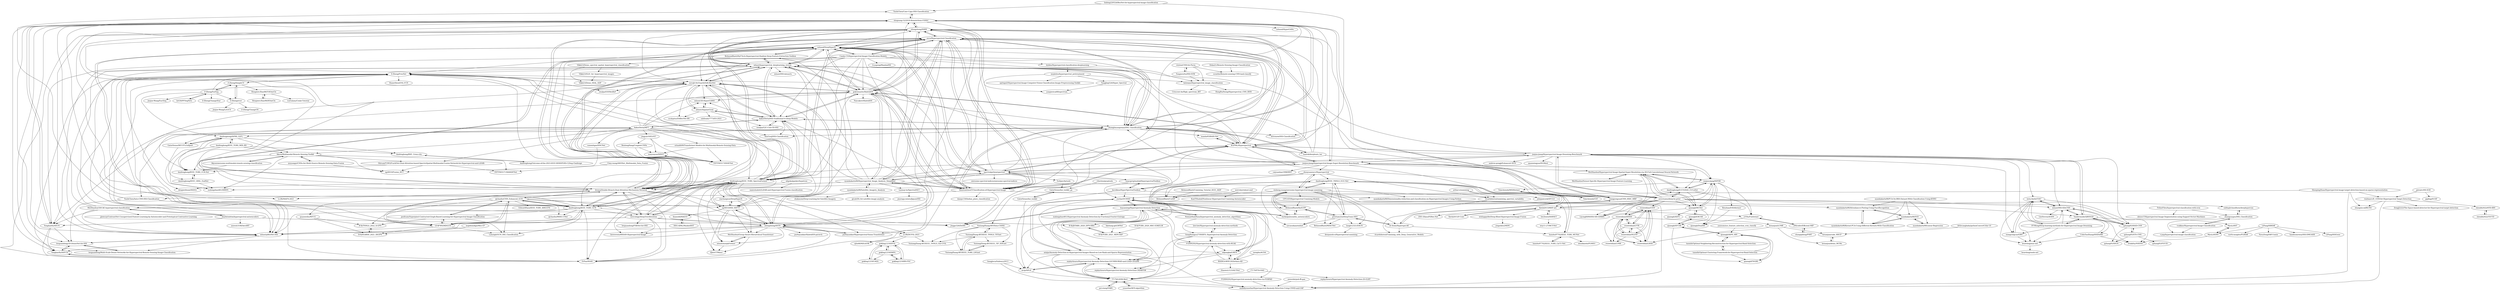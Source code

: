 digraph G {
"liubing220524/ResNet-for-hyperspectral-image-classification" -> "YushiChen/Conv-Caps-HSI-Classification"
"liubing220524/ResNet-for-hyperspectral-image-classification" -> "drivenow/HSI-Classification"
"eecn/Hyperspectral-Classification" -> "nshaud/DeepHyperX"
"eecn/Hyperspectral-Classification" -> "gokriznastic/HybridSN"
"eecn/Hyperspectral-Classification" -> "mhaut/hyperspectral_deeplearning_review"
"eecn/Hyperspectral-Classification" -> "zilongzhong/SSRN"
"eecn/Hyperspectral-Classification" -> "zhangjinyangnwpu/HSI_Classification"
"eecn/Hyperspectral-Classification" -> "KonstantinosF/Classification-of-Hyperspectral-Image"
"eecn/Hyperspectral-Classification" -> "lironui/Double-Branch-Dual-Attention-Mechanism-Network"
"eecn/Hyperspectral-Classification" -> "KGPML/Hyperspectral"
"eecn/Hyperspectral-Classification" -> "Candy-CY/Hyperspectral-Image-Classification-Models"
"eecn/Hyperspectral-Classification" -> "spectralpython/spectral"
"eecn/Hyperspectral-Classification" -> "danfenghong/IEEE_TGRS_SpectralFormer"
"eecn/Hyperspectral-Classification" -> "danfenghong/IEEE_TGRS_GCN"
"eecn/Hyperspectral-Classification" -> "syamkakarla98/Hyperspectral_Image_Analysis_Simplified"
"eecn/Hyperspectral-Classification" -> "zilongzhong/SSTN"
"eecn/Hyperspectral-Classification" -> "junjun-jiang/Hyperspectral-Image-Super-Resolution-Benchmark"
"spectralpython/spectral" -> "KGPML/Hyperspectral"
"spectralpython/spectral" -> "eecn/Hyperspectral-Classification"
"spectralpython/spectral" -> "nshaud/DeepHyperX"
"spectralpython/spectral" -> "mhaut/hyperspectral_deeplearning_review"
"spectralpython/spectral" -> "KonstantinosF/Classification-of-Hyperspectral-Image"
"spectralpython/spectral" -> "zhangjinyangnwpu/HSI_Classification"
"spectralpython/spectral" -> "gokriznastic/HybridSN"
"spectralpython/spectral" -> "zilongzhong/SSRN"
"spectralpython/spectral" -> "syamkakarla98/Hyperspectral_Image_Analysis_Simplified"
"spectralpython/spectral" -> "junjun-jiang/Hyperspectral-Image-Super-Resolution-Benchmark"
"spectralpython/spectral" -> "davidkun/HyperSpectralToolbox"
"spectralpython/spectral" -> "lironui/Double-Branch-Dual-Attention-Mechanism-Network"
"spectralpython/spectral" -> "EnSpec/hytools"
"spectralpython/spectral" -> "awesome-spectral-indices/awesome-spectral-indices" ["e"=1]
"spectralpython/spectral" -> "isaacgerg/matlabHyperspectralToolbox"
"gokriznastic/HybridSN" -> "zilongzhong/SSRN"
"gokriznastic/HybridSN" -> "eecn/Hyperspectral-Classification"
"gokriznastic/HybridSN" -> "suvojit-0x55aa/A2S2K-ResNet"
"gokriznastic/HybridSN" -> "mhaut/hyperspectral_deeplearning_review"
"gokriznastic/HybridSN" -> "AnkurDeria/HSI-Traditional-to-Deep-Models"
"gokriznastic/HybridSN" -> "KonstantinosF/Classification-of-Hyperspectral-Image"
"gokriznastic/HybridSN" -> "nshaud/DeepHyperX"
"gokriznastic/HybridSN" -> "mhaut/3D-HyperGAMO"
"gokriznastic/HybridSN" -> "syamkakarla98/Hyperspectral_Image_Analysis_Simplified"
"gokriznastic/HybridSN" -> "mhaut/pResNet-HSI"
"gokriznastic/HybridSN" -> "danfenghong/IEEE_TGRS_SpectralFormer"
"gokriznastic/HybridSN" -> "shuguang-52/2018-RemoteSens-FDSSC"
"gokriznastic/HybridSN" -> "Pancakerr/HybridSN"
"gokriznastic/HybridSN" -> "zhangjinyangnwpu/HSI_Classification"
"gokriznastic/HybridSN" -> "KGPML/Hyperspectral"
"junjun-jiang/Hyperspectral-Image-Super-Resolution-Benchmark" -> "junjun-jiang/Hyperspectral-Image-Denoising-Benchmark"
"junjun-jiang/Hyperspectral-Image-Super-Resolution-Benchmark" -> "junjun-jiang/SSPSR"
"junjun-jiang/Hyperspectral-Image-Super-Resolution-Benchmark" -> "acecreamu/deep-hs-prior"
"junjun-jiang/Hyperspectral-Image-Super-Resolution-Benchmark" -> "eecn/Hyperspectral-Classification"
"junjun-jiang/Hyperspectral-Image-Super-Resolution-Benchmark" -> "danfenghong/ECCV2020_CUCaNet"
"junjun-jiang/Hyperspectral-Image-Super-Resolution-Benchmark" -> "XieQi2015/MHF-net"
"junjun-jiang/Hyperspectral-Image-Super-Resolution-Benchmark" -> "nshaud/DeepHyperX"
"junjun-jiang/Hyperspectral-Image-Super-Resolution-Benchmark" -> "MeiShaohui/Hyperspectral-Image-Spatial-Super-Resolution-via-3D-Full-Convolutional-Neural-Network"
"junjun-jiang/Hyperspectral-Image-Super-Resolution-Benchmark" -> "KGPML/Hyperspectral"
"junjun-jiang/Hyperspectral-Image-Super-Resolution-Benchmark" -> "mhaut/hyperspectral_deeplearning_review"
"junjun-jiang/Hyperspectral-Image-Super-Resolution-Benchmark" -> "zhouyuanzxcv/Hyperspectral"
"junjun-jiang/Hyperspectral-Image-Super-Resolution-Benchmark" -> "caiyuanhao1998/MST" ["e"=1]
"junjun-jiang/Hyperspectral-Image-Super-Resolution-Benchmark" -> "zhangjinyangnwpu/HSI_Classification"
"junjun-jiang/Hyperspectral-Image-Super-Resolution-Benchmark" -> "spectralpython/spectral"
"junjun-jiang/Hyperspectral-Image-Super-Resolution-Benchmark" -> "danfenghong/IEEE_TGRS_SpectralFormer"
"Vikki23/SLIC_for_hyperspectral_images" -> "Vikki23/Demo_SSAL_SDP"
"acecreamu/deep-hs-prior" -> "Vandermode/QRNN3D"
"acecreamu/deep-hs-prior" -> "junjun-jiang/Hyperspectral-Image-Denoising-Benchmark"
"acecreamu/deep-hs-prior" -> "danfenghong/ECCV2020_CUCaNet"
"acecreamu/deep-hs-prior" -> "qianngli/MCNet"
"acecreamu/deep-hs-prior" -> "junjun-jiang/SSPSR"
"acecreamu/deep-hs-prior" -> "renweidian/DHSIS"
"acecreamu/deep-hs-prior" -> "Liyong8490/HSI-SR-GDRRN"
"acecreamu/deep-hs-prior" -> "junjun-jiang/Hyperspectral-Image-Super-Resolution-Benchmark"
"acecreamu/deep-hs-prior" -> "MeiShaohui/Hyperspectral-Image-Spatial-Super-Resolution-via-3D-Full-Convolutional-Neural-Network"
"acecreamu/deep-hs-prior" -> "qzhang95/HSID-CNN"
"acecreamu/deep-hs-prior" -> "mhaut/HSI-SDeCNN"
"acecreamu/deep-hs-prior" -> "renweidian/CSTF"
"acecreamu/deep-hs-prior" -> "XieQi2015/MHF-net"
"acecreamu/deep-hs-prior" -> "MeiShaohui/3DCAE-hyperspectral-classification"
"YonghaoXu/SSUN" -> "YonghaoXu/SSFCN"
"YonghaoXu/SSUN" -> "shuguang-52/2018-RemoteSens-FDSSC"
"YonghaoXu/SSUN" -> "leeguandong/3D-DenseNet-for-HSI"
"YonghaoXu/SSUN" -> "EtPan/SSAN"
"YushiChen/Auto-CNN-HSI-Classification" -> "mhaut/pResNet-HSI"
"YushiChen/Auto-CNN-HSI-Classification" -> "YushiChen/Conv-Caps-HSI-Classification"
"YushiChen/Auto-CNN-HSI-Classification" -> "leeguandong/3D-DenseNet-for-HSI"
"YushiChen/Conv-Caps-HSI-Classification" -> "shuguang-52/2018-RemoteSens-FDSSC"
"yanxum/aco_feature_selection_svm_classify" -> "qianngli/ASPS_MN"
"MeiShaohui/3DCAE-hyperspectral-classification" -> "lloydwindrim/hyperspectral-autoencoders"
"MeiShaohui/3DCAE-hyperspectral-classification" -> "jjwwczy/ContrastNet-Unsupervised-Feature-Learning-by-Autoencoder-and-Prototypical-Contrastive-Learning"
"MeiShaohui/3DCAE-hyperspectral-classification" -> "YonghaoXu/SSUN"
"MeiShaohui/3DCAE-hyperspectral-classification" -> "jingge326/DeHIC"
"MeiShaohui/3DCAE-hyperspectral-classification" -> "shuguang-52/2018-RemoteSens-FDSSC"
"MeiShaohui/3DCAE-hyperspectral-classification" -> "mhaut/pResNet-HSI"
"MeiShaohui/3DCAE-hyperspectral-classification" -> "Z-Zheng/FreeNet"
"zilongzhong/SSRN" -> "gokriznastic/HybridSN"
"zilongzhong/SSRN" -> "shuguang-52/2018-RemoteSens-FDSSC"
"zilongzhong/SSRN" -> "eecn/Hyperspectral-Classification"
"zilongzhong/SSRN" -> "KonstantinosF/Classification-of-Hyperspectral-Image"
"zilongzhong/SSRN" -> "mhaut/pResNet-HSI"
"zilongzhong/SSRN" -> "mhaut/hyperspectral_deeplearning_review"
"zilongzhong/SSRN" -> "KGPML/Hyperspectral"
"zilongzhong/SSRN" -> "zhangjinyangnwpu/HSI_Classification"
"zilongzhong/SSRN" -> "suvojit-0x55aa/A2S2K-ResNet"
"zilongzhong/SSRN" -> "EtPan/SSAN"
"zilongzhong/SSRN" -> "lironui/Double-Branch-Dual-Attention-Mechanism-Network"
"zilongzhong/SSRN" -> "weecology/DeepTreeAttention"
"zilongzhong/SSRN" -> "LEAP-WS/MDGCN"
"zilongzhong/SSRN" -> "xiangyongcao/CNN_HSIC_MRF"
"zilongzhong/SSRN" -> "zilongzhong/SSTN"
"MeiShaohui/Hyperspectral-Image-Spatial-Super-Resolution-via-3D-Full-Convolutional-Neural-Network" -> "qianngli/MCNet"
"MeiShaohui/Hyperspectral-Image-Spatial-Super-Resolution-via-3D-Full-Convolutional-Neural-Network" -> "Liyong8490/HSI-SR-GDRRN"
"MeiShaohui/Hyperspectral-Image-Spatial-Super-Resolution-via-3D-Full-Convolutional-Neural-Network" -> "MeiShaohui/Sensor-Specific-Hyperspectral-Image-Feature-Learning"
"MeiShaohui/Hyperspectral-Image-Spatial-Super-Resolution-via-3D-Full-Convolutional-Neural-Network" -> "junjun-jiang/SSPSR"
"MeiShaohui/Hyperspectral-Image-Spatial-Super-Resolution-via-3D-Full-Convolutional-Neural-Network" -> "danfenghong/ECCV2020_CUCaNet"
"qzhang95/STS-CNN" -> "qzhang95/SSGN"
"qzhang95/STS-CNN" -> "qzhang95/HSID-CNN"
"qzhang95/STS-CNN" -> "qzhang95/PSTCR" ["e"=1]
"KonstantinosF/Classification-of-Hyperspectral-Image" -> "KGPML/Hyperspectral"
"KonstantinosF/Classification-of-Hyperspectral-Image" -> "eecn/Hyperspectral-Classification"
"KonstantinosF/Classification-of-Hyperspectral-Image" -> "gokriznastic/HybridSN"
"KonstantinosF/Classification-of-Hyperspectral-Image" -> "zilongzhong/SSRN"
"KonstantinosF/Classification-of-Hyperspectral-Image" -> "shuguang-52/2018-RemoteSens-FDSSC"
"KonstantinosF/Classification-of-Hyperspectral-Image" -> "mhaut/hyperspectral_deeplearning_review"
"KonstantinosF/Classification-of-Hyperspectral-Image" -> "zhangjinyangnwpu/HSI_Classification"
"KonstantinosF/Classification-of-Hyperspectral-Image" -> "syamkakarla98/Dimensionality-reduction-and-classification-on-Hyperspectral-Images-Using-Python"
"KonstantinosF/Classification-of-Hyperspectral-Image" -> "syamkakarla98/Hyperspectral_Image_Analysis_Simplified"
"KonstantinosF/Classification-of-Hyperspectral-Image" -> "danqu130/Indian_pines_classification"
"KonstantinosF/Classification-of-Hyperspectral-Image" -> "nshaud/DeepHyperX"
"KonstantinosF/Classification-of-Hyperspectral-Image" -> "YushiChen/Auto-CNN-HSI-Classification"
"KonstantinosF/Classification-of-Hyperspectral-Image" -> "spectralpython/spectral"
"KonstantinosF/Classification-of-Hyperspectral-Image" -> "jingge326/DeHIC"
"KonstantinosF/Classification-of-Hyperspectral-Image" -> "AnkurDeria/HSI-Traditional-to-Deep-Models"
"nshaud/DeepHyperX" -> "eecn/Hyperspectral-Classification"
"nshaud/DeepHyperX" -> "mhaut/hyperspectral_deeplearning_review"
"nshaud/DeepHyperX" -> "danfenghong/IEEE_TGRS_SpectralFormer"
"nshaud/DeepHyperX" -> "lironui/Double-Branch-Dual-Attention-Mechanism-Network"
"nshaud/DeepHyperX" -> "gokriznastic/HybridSN"
"nshaud/DeepHyperX" -> "BehnoodRasti/HyFTech-Hyperspectral-Shallow-Deep-Feature-Extraction-Toolbox"
"nshaud/DeepHyperX" -> "danfenghong/IEEE_TGRS_GCN"
"nshaud/DeepHyperX" -> "suvojit-0x55aa/A2S2K-ResNet"
"nshaud/DeepHyperX" -> "spectralpython/spectral"
"nshaud/DeepHyperX" -> "Candy-CY/Hyperspectral-Image-Classification-Models"
"nshaud/DeepHyperX" -> "zhangjinyangnwpu/HSI_Classification"
"nshaud/DeepHyperX" -> "KonstantinosF/Classification-of-Hyperspectral-Image"
"nshaud/DeepHyperX" -> "zilongzhong/SSRN"
"nshaud/DeepHyperX" -> "Z-Zheng/FreeNet"
"nshaud/DeepHyperX" -> "KGPML/Hyperspectral"
"Vikki23/Demo_spectral_spatial_hyperspectral_classification" -> "Vikki23/Demo_SSAL_SDP"
"Vikki23/Demo_spectral_spatial_hyperspectral_classification" -> "Vikki23/SLIC_for_hyperspectral_images"
"lloydwindrim/hyperspectral-autoencoders" -> "MeiShaohui/3DCAE-hyperspectral-classification"
"lloydwindrim/hyperspectral-autoencoders" -> "mhaut/hyperspectral_deeplearning_review"
"lloydwindrim/hyperspectral-autoencoders" -> "jingge326/DeHIC"
"lloydwindrim/hyperspectral-autoencoders" -> "aneesh3108/AeroRIT"
"lloydwindrim/hyperspectral-autoencoders" -> "YonghaoXu/SSUN"
"Dekai21/Remote-Sensing-Image-Classification" -> "scouthe/Remote-sensing-CNN-land-classify"
"renweidian/DHSIS" -> "renweidian/CSTF"
"renweidian/DHSIS" -> "renweidian/LRSR"
"renweidian/DHSIS" -> "renweidian/LTTR"
"renweidian/DHSIS" -> "renweidian/NLSTF"
"renweidian/DHSIS" -> "henanjun/LCMR"
"renweidian/DHSIS" -> "renweidian/LTMR"
"XieQi2015/MHF-net" -> "hw2hwei/SSRNET"
"XieQi2015/MHF-net" -> "danfenghong/ECCV2020_CUCaNet"
"XieQi2015/MHF-net" -> "XieQi2015/F-Conv"
"XieQi2015/MHF-net" -> "wwhappylife/Deep-Blind-Hyperspectral-Image-Fusion"
"XieQi2015/MHF-net" -> "J-FHu/Fusformer"
"XieQi2015/MHF-net" -> "ZHU-Zhiyu/PZRes-Net"
"aicip/ADLR" -> "zephyrhours/Hyperspectral-Anomaly-Detection-LSUNRSORAD-and-LSAD-CR-IDW-"
"aicip/ADLR" -> "l7170/LSDM-MoG"
"huyanning/Hyperspectral-Anomaly-Detection" -> "zephyrhours/Hyperspectral-Anomaly-Detection-LSUNRSORAD-and-LSAD-CR-IDW-"
"huyanning/Hyperspectral-Anomaly-Detection" -> "yuchaoY/CNND"
"huyanning/Hyperspectral-Anomaly-Detection" -> "xdjiangkai/LREN"
"huyanning/Hyperspectral-Anomaly-Detection" -> "axiqia/Anomaly-Detection-in-Hyperspectral-Images-Based-on-Low-Rank-and-Sparse-Representation"
"huyanning/Hyperspectral-Anomaly-Detection" -> "aicip/ADLR"
"huyanning/Hyperspectral-Anomaly-Detection" -> "FGH00292/Hyperspectral-anomaly-detection-with-RGAE"
"huyanning/Hyperspectral-Anomaly-Detection" -> "l7170/LSDM-MoG"
"huyanning/Hyperspectral-Anomaly-Detection" -> "RSIDEA-WHU2020/Auto-AD"
"huyanning/Hyperspectral-Anomaly-Detection" -> "xudongzhao461/Hyperspectral-Anomaly-Detection-by-Fractional-Fourier-Entropy"
"huyanning/Hyperspectral-Anomaly-Detection" -> "FGH00292/Hyperspectral-anomaly-detection-via-FEBPAD"
"huyanning/Hyperspectral-Anomaly-Detection" -> "NomanShahRaza/hyperspectral_anomaly_detection_algorithms"
"syamkakarla98/Linear-Regression" -> "syamkakarla98/SVD"
"neel-dey/robust-nmf" -> "BehnoodRasti/UnDIP"
"neel-dey/robust-nmf" -> "KaziTShahid/Nonlinear-Hyperspectral-Unmixing-Autoencoder"
"syamkakarla98/Dimensionality-reduction-and-classification-on-Hyperspectral-Images-Using-Python" -> "syamkakarla98/Attendancce-Posting-Using-FaceRecognition"
"shuguang-52/2018-RemoteSens-FDSSC" -> "xiangyongcao/CNN_HSIC_MRF"
"shuguang-52/2018-RemoteSens-FDSSC" -> "YushiChen/Conv-Caps-HSI-Classification"
"shuguang-52/2018-RemoteSens-FDSSC" -> "YonghaoXu/SSFCN"
"shuguang-52/2018-RemoteSens-FDSSC" -> "zilongzhong/SSRN"
"shuguang-52/2018-RemoteSens-FDSSC" -> "mhaut/pResNet-HSI"
"shuguang-52/2018-RemoteSens-FDSSC" -> "leeguandong/Multi-Scale-Dense-Networks-for-Hyperspectral-Remote-Sensing-Image-Classification"
"shuguang-52/2018-RemoteSens-FDSSC" -> "leeguandong/3D-DenseNet-for-HSI"
"shuguang-52/2018-RemoteSens-FDSSC" -> "YonghaoXu/SSUN"
"shuguang-52/2018-RemoteSens-FDSSC" -> "zhangjinyangnwpu/HSI_Classification"
"shuguang-52/2018-RemoteSens-FDSSC" -> "EtPan/SSAN"
"shuguang-52/2018-RemoteSens-FDSSC" -> "nshaud/HyperGANs"
"leeguandong/3D-DenseNet-for-HSI" -> "mhaut/pResNet-HSI"
"leeguandong/3D-DenseNet-for-HSI" -> "leeguandong/Multi-Scale-Dense-Networks-for-Hyperspectral-Remote-Sensing-Image-Classification"
"leeguandong/3D-DenseNet-for-HSI" -> "YonghaoXu/SSFCN"
"Z-Zheng/FreeNet" -> "Z-Zheng/SimpleCV"
"Z-Zheng/FreeNet" -> "mhaut/pResNet-HSI"
"Z-Zheng/FreeNet" -> "YonghaoXu/SSFCN"
"Z-Zheng/FreeNet" -> "EtPan/SSAN"
"Z-Zheng/FreeNet" -> "Li-ZK/MAFN-2021"
"Z-Zheng/FreeNet" -> "dengweihuan/SSDGL"
"Z-Zheng/FreeNet" -> "ShuGuoJ/HSI-Classification"
"Z-Zheng/FreeNet" -> "suvojit-0x55aa/A2S2K-ResNet"
"Z-Zheng/FreeNet" -> "ShaneShen/ENL-FCN"
"Z-Zheng/FreeNet" -> "swalpa/S3EResBoF"
"Z-Zheng/FreeNet" -> "B-Xi/JSTARS_2020_DPN-HRA"
"zhangjinyangnwpu/HSI_Classification" -> "shuguang-52/2018-RemoteSens-FDSSC"
"zhangjinyangnwpu/HSI_Classification" -> "eecn/Hyperspectral-Classification"
"zhangjinyangnwpu/HSI_Classification" -> "mhaut/hyperspectral_deeplearning_review"
"zhangjinyangnwpu/HSI_Classification" -> "YushiChen/Auto-CNN-HSI-Classification"
"zhangjinyangnwpu/HSI_Classification" -> "jingge326/DeHIC"
"zhangjinyangnwpu/HSI_Classification" -> "KGPML/Hyperspectral"
"zhangjinyangnwpu/HSI_Classification" -> "zilongzhong/SSRN"
"zhangjinyangnwpu/HSI_Classification" -> "KonstantinosF/Classification-of-Hyperspectral-Image"
"zhangjinyangnwpu/HSI_Classification" -> "ShuGuoJ/HSI-Classification"
"zhangjinyangnwpu/HSI_Classification" -> "YonghaoXu/SSUN"
"zhangjinyangnwpu/HSI_Classification" -> "manila95/BASS-Net"
"zhangjinyangnwpu/HSI_Classification" -> "AnkurDeria/HSI-Traditional-to-Deep-Models"
"zhangjinyangnwpu/HSI_Classification" -> "drivenow/HSI-Classification"
"zhangjinyangnwpu/HSI_Classification" -> "hantek/deeplearn_hsi"
"zhangjinyangnwpu/HSI_Classification" -> "lironui/Double-Branch-Dual-Attention-Mechanism-Network"
"tanmlh/Optimal-Clustering-Framework-for-Hyperspectral-Band-Selection" -> "tanmlh/Optimal-Neighboring-Reconstruction-for-Hyperspectral-Band-Selection"
"tanmlh/Optimal-Clustering-Framework-for-Hyperspectral-Band-Selection" -> "qianngli/ASPS_MN"
"tanmlh/Optimal-Clustering-Framework-for-Hyperspectral-Band-Selection" -> "qianngli/FNGBS"
"davidkun/HyperSpectralToolbox" -> "isaacgerg/matlabHyperspectralToolbox"
"davidkun/HyperSpectralToolbox" -> "xiangyongcao/CNN_HSIC_MRF"
"davidkun/HyperSpectralToolbox" -> "yuchaoY/CNND"
"davidkun/HyperSpectralToolbox" -> "aicip/ADLR"
"FelineFiles/hyperspectral-classification-with-svm" -> "obravo7/Hyperspectral-Image-Segmentation-using-Support-Vector-Machines"
"FelineFiles/hyperspectral-classification-with-svm" -> "zhangyuygss/HSI_Classification"
"GatorSense/hsi_toolkit_py" -> "GatorSense/hsi_toolkit"
"junjun-jiang/Hyperspectral-Image-Denoising-Benchmark" -> "junjun-jiang/Hyperspectral-Image-Super-Resolution-Benchmark"
"junjun-jiang/Hyperspectral-Image-Denoising-Benchmark" -> "Vandermode/QRNN3D"
"junjun-jiang/Hyperspectral-Image-Denoising-Benchmark" -> "acecreamu/deep-hs-prior"
"junjun-jiang/Hyperspectral-Image-Denoising-Benchmark" -> "FF-Wong/Deep-learning-methods-for-Hyperspectral-Image-Denoising"
"junjun-jiang/Hyperspectral-Image-Denoising-Benchmark" -> "qzhang95/HSID-CNN"
"junjun-jiang/Hyperspectral-Image-Denoising-Benchmark" -> "mhaut/HSI-SDeCNN"
"junjun-jiang/Hyperspectral-Image-Denoising-Benchmark" -> "quanmingyao/NGMeet"
"junjun-jiang/Hyperspectral-Image-Denoising-Benchmark" -> "xiangyongcao/GRN"
"junjun-jiang/Hyperspectral-Image-Denoising-Benchmark" -> "andrew-pengjj/Enhanced-3DTV"
"junjun-jiang/Hyperspectral-Image-Denoising-Benchmark" -> "eecn/Hyperspectral-Classification"
"junjun-jiang/Hyperspectral-Image-Denoising-Benchmark" -> "lironui/Double-Branch-Dual-Attention-Mechanism-Network"
"junjun-jiang/Hyperspectral-Image-Denoising-Benchmark" -> "KGPML/Hyperspectral"
"junjun-jiang/Hyperspectral-Image-Denoising-Benchmark" -> "inria-thoth/T3SC"
"junjun-jiang/Hyperspectral-Image-Denoising-Benchmark" -> "junjun-jiang/SSPSR"
"junjun-jiang/Hyperspectral-Image-Denoising-Benchmark" -> "mhaut/hyperspectral_deeplearning_review"
"hxlnwpu/Hyperspectral_image_classification" -> "Crescent-Ao/High_spectrum_BIT"
"hxlnwpu/Hyperspectral_image_classification" -> "HongRuZhong/Hyperspectral_CNN_RNN"
"EtPan/SSAN" -> "YonghaoXu/SSFCN"
"GatorSense/hsi_toolkit" -> "GatorSense/hsi_toolkit_py"
"GatorSense/hsi_toolkit" -> "l7170/LSDM-MoG"
"gistairc/HS-SOD" -> "ruizhaocv/E_CEM-for-Hyperspectral-Target-Detection"
"gistairc/HS-SOD" -> "gqding/SUDF"
"Vandermode/QRNN3D" -> "mhaut/HSI-SDeCNN"
"Vandermode/QRNN3D" -> "FF-Wong/Deep-learning-methods-for-Hyperspectral-Image-Denoising"
"Vandermode/QRNN3D" -> "ColinTaoZhang/HSIDwRD"
"Vandermode/QRNN3D" -> "qzhang95/HSID-CNN"
"Vandermode/QRNN3D" -> "lronkitty/NSSNN"
"Vandermode/QRNN3D" -> "junjun-jiang/Hyperspectral-Image-Denoising-Benchmark"
"Vandermode/QRNN3D" -> "MyuLi/SST"
"awweide/pub-ffi-gan" -> "mahdiyousefan/Hyperspectral-Anomaly-Detection-Using-CNND-and-OAF"
"YonghaoXu/SSFCN" -> "EtPan/SSAN"
"YonghaoXu/SSFCN" -> "leeguandong/3D-DenseNet-for-HSI"
"qzhang95/HSID-CNN" -> "mhaut/HSI-SDeCNN"
"qzhang95/HSID-CNN" -> "qzhang95/SSGN"
"qzhang95/HSID-CNN" -> "Vandermode/QRNN3D"
"qzhang95/HSID-CNN" -> "qzhang95/STS-CNN"
"syamkakarla98/Attendancce-Posting-Using-FaceRecognition" -> "syamkakarla98/SVD"
"syamkakarla98/Attendancce-Posting-Using-FaceRecognition" -> "syamkakarla98/Kernel-PCA-Using-Different-Kernels-With-Classification"
"vsakkas/Hyperspectral-Image-Classification" -> "zhangyuygss/HSI_Classification"
"vsakkas/Hyperspectral-Image-Classification" -> "v-pap/hyperspectral-image-classification"
"yousefan/AED-algorithm" -> "l7170/LSDM-MoG"
"l7170/LSDM-MoG" -> "zephyrhours/Hyperspectral-Anomaly-Detection-LSUNRSORAD-and-LSAD-CR-IDW-"
"l7170/LSDM-MoG" -> "pei-xiang/VABS"
"l7170/LSDM-MoG" -> "mahdiyousefan/Hyperspectral-Anomaly-Detection-Using-CNND-and-OAF"
"l7170/LSDM-MoG" -> "yousefan/AED-algorithm"
"renweidian/CSTF" -> "renweidian/LRSR"
"renweidian/CSTF" -> "renweidian/DHSIS"
"renweidian/CSTF" -> "renweidian/LTTR"
"renweidian/CSTF" -> "renweidian/NLSTF"
"hkzhang-git/LWNet" -> "B-Xi/TGRS_2021_MDN-ASP"
"Z-Zheng/SimpleCV" -> "Z-Zheng/FreeNet"
"Z-Zheng/SimpleCV" -> "Z-Zheng/ever"
"Z-Zheng/SimpleCV" -> "Hengwei-Zhao96/T-HOneCls"
"Z-Zheng/SimpleCV" -> "Z-Zheng/FarSeg"
"renweidian/LTTR" -> "renweidian/CSTF"
"renweidian/LTTR" -> "renweidian/LRSR"
"renweidian/LTTR" -> "renweidian/DHSIS"
"renweidian/LTTR" -> "renweidian/LTMR"
"renweidian/LTTR" -> "renweidian/NLSTF"
"renweidian/NLSTF" -> "renweidian/CSTF"
"renweidian/NLSTF" -> "renweidian/LTMR"
"renweidian/NLSTF" -> "renweidian/LRSR"
"renweidian/NLSTF" -> "renweidian/DHSIS"
"renweidian/NLSTF" -> "renweidian/LTTR"
"syamkakarla98/Kernel-PCA-Using-Different-Kernels-With-Classification" -> "syamkakarla98/SVD"
"syamkakarla98/Kernel-PCA-Using-Different-Kernels-With-Classification" -> "syamkakarla98/Attendancce-Posting-Using-FaceRecognition"
"syamkakarla98/PCA-On-IRIS-Dataset-With-Classification-Using-KNNC" -> "syamkakarla98/Attendancce-Posting-Using-FaceRecognition"
"syamkakarla98/PCA-On-IRIS-Dataset-With-Classification-Using-KNNC" -> "syamkakarla98/SVD"
"syamkakarla98/PCA-On-IRIS-Dataset-With-Classification-Using-KNNC" -> "syamkakarla98/Kernel-PCA-Using-Different-Kernels-With-Classification"
"syamkakarla98/PCA-On-IRIS-Dataset-With-Classification-Using-KNNC" -> "syamkakarla98/Linear-Regression"
"renweidian/LRSR" -> "renweidian/CSTF"
"renweidian/LRSR" -> "renweidian/DHSIS"
"henanjun/code_MSCP" -> "henanjun/demo_MCMs"
"henanjun/LCMR" -> "henanjun/demo_MCMs"
"henanjun/LCMR" -> "henanjun/code_MSCP"
"henanjun/LCMR" -> "renweidian/LRSR"
"syamkakarla98/SVD" -> "syamkakarla98/Kernel-PCA-Using-Different-Kernels-With-Classification"
"syamkakarla98/SVD" -> "syamkakarla98/Attendancce-Posting-Using-FaceRecognition"
"syamkakarla98/SVD" -> "syamkakarla98/Linear-Regression"
"henanjun/demo_MCMs" -> "henanjun/code_MSCP"
"ShivamP1993/FusAtNet-Dual-Attention-based-SpectroSpatial-Multimodal-Fusion-Network-for-Hyperspectral-and-LiDAR-" -> "zgr6010/Fusion_HCT"
"ShivamP1993/FusAtNet-Dual-Attention-based-SpectroSpatial-Multimodal-Fusion-Network-for-Hyperspectral-and-LiDAR-" -> "SYFYN0317/-MAHiDFNet"
"ShivamP1993/FusAtNet-Dual-Attention-based-SpectroSpatial-Multimodal-Fusion-Network-for-Hyperspectral-and-LiDAR-" -> "danfenghong/IEEE_TGRS_CCR-Net"
"danfenghong/IEEE_TGRS_GCN" -> "LEAP-WS/MDGCN"
"danfenghong/IEEE_TGRS_GCN" -> "qichaoliu/CNN_Enhanced_GCN"
"danfenghong/IEEE_TGRS_GCN" -> "Lamzigit/GCN_HSI_Classification"
"danfenghong/IEEE_TGRS_GCN" -> "danfenghong/IEEE_TGRS_SpectralFormer"
"danfenghong/IEEE_TGRS_GCN" -> "lironui/Double-Branch-Dual-Attention-Mechanism-Network"
"danfenghong/IEEE_TGRS_GCN" -> "eecn/Hyperspectral-Classification"
"danfenghong/IEEE_TGRS_GCN" -> "psellcam/Superpixel-Contracted-Graph-Based-Learning-for-Hyperspectral-Image-Classification"
"danfenghong/IEEE_TGRS_GCN" -> "nshaud/DeepHyperX"
"danfenghong/IEEE_TGRS_GCN" -> "EtPan/SSAN"
"danfenghong/IEEE_TGRS_GCN" -> "Z-Zheng/FreeNet"
"danfenghong/IEEE_TGRS_GCN" -> "qichaoliu/MSSG-UNet"
"danfenghong/IEEE_TGRS_GCN" -> "zilongzhong/SSTN"
"danfenghong/IEEE_TGRS_GCN" -> "mhaut/hyperspectral_deeplearning_review"
"danfenghong/IEEE_TGRS_GCN" -> "weecology/DeepTreeAttention"
"danfenghong/IEEE_TGRS_GCN" -> "mhaut/pResNet-HSI"
"danfenghong/IEEE_TGRS_MDL-RS" -> "danfenghong/IEEE_TGRS_CCR-Net"
"danfenghong/IEEE_TGRS_MDL-RS" -> "danfenghong/ISPRS_S2FL"
"danfenghong/IEEE_TGRS_MDL-RS" -> "likyoo/Multimodal-Remote-Sensing-Toolkit"
"danfenghong/IEEE_TGRS_MDL-RS" -> "danfenghong/RSE_Cross-city"
"danfenghong/IEEE_TGRS_MDL-RS" -> "xudongzhao461/HRWN"
"syamkakarla98/Hyperspectral_Image_Analysis_Simplified" -> "eecn/Hyperspectral-Classification"
"syamkakarla98/Hyperspectral_Image_Analysis_Simplified" -> "gokriznastic/HybridSN"
"syamkakarla98/Hyperspectral_Image_Analysis_Simplified" -> "KonstantinosF/Classification-of-Hyperspectral-Image"
"syamkakarla98/Hyperspectral_Image_Analysis_Simplified" -> "mhaut/hyperspectral_deeplearning_review"
"syamkakarla98/Hyperspectral_Image_Analysis_Simplified" -> "syamkakarla98/Dimensionality-reduction-and-classification-on-Hyperspectral-Images-Using-Python"
"syamkakarla98/Hyperspectral_Image_Analysis_Simplified" -> "syamkakarla98/Satellite_Imagery_Analysis"
"syamkakarla98/Hyperspectral_Image_Analysis_Simplified" -> "AnkurDeria/HSI-Traditional-to-Deep-Models"
"syamkakarla98/Hyperspectral_Image_Analysis_Simplified" -> "nshaud/DeepHyperX"
"syamkakarla98/Hyperspectral_Image_Analysis_Simplified" -> "KGPML/Hyperspectral"
"syamkakarla98/Hyperspectral_Image_Analysis_Simplified" -> "lironui/Double-Branch-Dual-Attention-Mechanism-Network"
"syamkakarla98/Hyperspectral_Image_Analysis_Simplified" -> "spectralpython/spectral"
"syamkakarla98/Hyperspectral_Image_Analysis_Simplified" -> "purbayankar/Hyperspectral-Vision-Transformer"
"syamkakarla98/Hyperspectral_Image_Analysis_Simplified" -> "BehnoodRasti/HyFTech-Hyperspectral-Shallow-Deep-Feature-Extraction-Toolbox"
"syamkakarla98/Hyperspectral_Image_Analysis_Simplified" -> "tanmay-ty/SpectralNET"
"ricardoborsoi/unmixing_spectral_variability" -> "ricardoborsoi/Unmixing_with_Deep_Generative_Models"
"suvojit-0x55aa/A2S2K-ResNet" -> "mhaut/3D-HyperGAMO"
"suvojit-0x55aa/A2S2K-ResNet" -> "mhaut/AngularGrad"
"suvojit-0x55aa/A2S2K-ResNet" -> "gokriznastic/HybridSN"
"suvojit-0x55aa/A2S2K-ResNet" -> "Z-Zheng/FreeNet"
"suvojit-0x55aa/A2S2K-ResNet" -> "ucalyptus/DARecNet-BS"
"suvojit-0x55aa/A2S2K-ResNet" -> "zilongzhong/SSTN"
"suvojit-0x55aa/A2S2K-ResNet" -> "lironui/Double-Branch-Dual-Attention-Mechanism-Network"
"suvojit-0x55aa/A2S2K-ResNet" -> "danfenghong/IEEE_TGRS_SpectralFormer"
"suvojit-0x55aa/A2S2K-ResNet" -> "EtPan/SSAN"
"suvojit-0x55aa/A2S2K-ResNet" -> "swalpa/S3EResBoF"
"suvojit-0x55aa/A2S2K-ResNet" -> "mhaut/pResNet-HSI"
"suvojit-0x55aa/A2S2K-ResNet" -> "zgr6010/HSI_SSFTT"
"suvojit-0x55aa/A2S2K-ResNet" -> "lierererniu/RSSAN-Hyperspectral-Image"
"suvojit-0x55aa/A2S2K-ResNet" -> "AnkurDeria/HSI-Traditional-to-Deep-Models"
"suvojit-0x55aa/A2S2K-ResNet" -> "mhaut/hyperspectral_deeplearning_review"
"virylon/CNN-for-Pavia" -> "FangwenSu/HSI-SVM"
"virylon/CNN-for-Pavia" -> "scouthe/Remote-sensing-CNN-land-classify"
"virylon/CNN-for-Pavia" -> "hxlnwpu/Hyperspectral_image_classification"
"weecology/DeepTreeAttention" -> "EtPan/SSAN"
"weecology/DeepTreeAttention" -> "mhaut/pResNet-HSI"
"weecology/DeepTreeAttention" -> "B-Xi/JSTARS_2020_DPN-HRA"
"weecology/DeepTreeAttention" -> "zilongzhong/SSTN"
"weecology/DeepTreeAttention" -> "lierererniu/RSSAN-Hyperspectral-Image"
"weecology/DeepTreeAttention" -> "Z-Zheng/FreeNet"
"weecology/DeepTreeAttention" -> "lironui/Double-Branch-Dual-Attention-Mechanism-Network"
"weecology/DeepTreeAttention" -> "danfenghong/IEEE_TGRS_SpectralFormer"
"weecology/DeepTreeAttention" -> "leeguandong/FSKNet-for-HSI"
"weecology/DeepTreeAttention" -> "LEAP-WS/MDGCN"
"yuchaoY/CNND" -> "xdjiangkai/LREN"
"yuchaoY/CNND" -> "mahdiyousefan/Hyperspectral-Anomaly-Detection-Using-CNND-and-OAF"
"yuchaoY/CNND" -> "huyanning/Hyperspectral-Anomaly-Detection"
"yuchaoY/CNND" -> "axiqia/Anomaly-Detection-in-Hyperspectral-Images-Based-on-Low-Rank-and-Sparse-Representation"
"yuchaoY/CNND" -> "zephyrhours/Hyperspectral-Anomaly-Detection-LSUNRSORAD-and-LSAD-CR-IDW-"
"mhaut/hyperspectral_deeplearning_review" -> "nshaud/DeepHyperX"
"mhaut/hyperspectral_deeplearning_review" -> "eecn/Hyperspectral-Classification"
"mhaut/hyperspectral_deeplearning_review" -> "gokriznastic/HybridSN"
"mhaut/hyperspectral_deeplearning_review" -> "mhaut/HSI-datasets"
"mhaut/hyperspectral_deeplearning_review" -> "mhaut/pResNet-HSI"
"mhaut/hyperspectral_deeplearning_review" -> "AnkurDeria/HSI-Traditional-to-Deep-Models"
"mhaut/hyperspectral_deeplearning_review" -> "lironui/Double-Branch-Dual-Attention-Mechanism-Network"
"mhaut/hyperspectral_deeplearning_review" -> "BehnoodRasti/HyFTech-Hyperspectral-Shallow-Deep-Feature-Extraction-Toolbox"
"mhaut/hyperspectral_deeplearning_review" -> "YonghaoXu/SSUN"
"mhaut/hyperspectral_deeplearning_review" -> "Z-Zheng/FreeNet"
"mhaut/hyperspectral_deeplearning_review" -> "zhangjinyangnwpu/HSI_Classification"
"mhaut/hyperspectral_deeplearning_review" -> "zilongzhong/SSRN"
"mhaut/hyperspectral_deeplearning_review" -> "suvojit-0x55aa/A2S2K-ResNet"
"mhaut/hyperspectral_deeplearning_review" -> "danfenghong/IEEE_TGRS_SpectralFormer"
"mhaut/hyperspectral_deeplearning_review" -> "KonstantinosF/Classification-of-Hyperspectral-Image"
"qichaoliu/CNN_Enhanced_GCN" -> "psellcam/Superpixel-Contracted-Graph-Based-Learning-for-Hyperspectral-Image-Classification"
"qichaoliu/CNN_Enhanced_GCN" -> "LEAP-WS/MDGCN"
"qichaoliu/CNN_Enhanced_GCN" -> "danfenghong/IEEE_TGRS_GCN"
"qichaoliu/CNN_Enhanced_GCN" -> "Lamzigit/GCN_HSI_Classification"
"qichaoliu/CNN_Enhanced_GCN" -> "quanweiliu/WFCG"
"qichaoliu/CNN_Enhanced_GCN" -> "qichaoliu/MSSG-UNet"
"qichaoliu/CNN_Enhanced_GCN" -> "zgr6010/HSI_SSFTT"
"qichaoliu/CNN_Enhanced_GCN" -> "lironui/Double-Branch-Dual-Attention-Mechanism-Network"
"qichaoliu/CNN_Enhanced_GCN" -> "danfenghong/IEEE_TGRS_SpectralFormer"
"qichaoliu/CNN_Enhanced_GCN" -> "B-Xi/TNNLS_2022_X-GPN"
"qichaoliu/CNN_Enhanced_GCN" -> "weecology/DeepTreeAttention"
"qichaoliu/CNN_Enhanced_GCN" -> "EdwardHaoz/IEEE_TGRS_AMGCFN"
"lironui/Double-Branch-Dual-Attention-Mechanism-Network" -> "danfenghong/IEEE_TGRS_GCN"
"lironui/Double-Branch-Dual-Attention-Mechanism-Network" -> "zgr6010/HSI_SSFTT"
"lironui/Double-Branch-Dual-Attention-Mechanism-Network" -> "mhaut/hyperspectral_deeplearning_review"
"lironui/Double-Branch-Dual-Attention-Mechanism-Network" -> "suvojit-0x55aa/A2S2K-ResNet"
"lironui/Double-Branch-Dual-Attention-Mechanism-Network" -> "nshaud/DeepHyperX"
"lironui/Double-Branch-Dual-Attention-Mechanism-Network" -> "eecn/Hyperspectral-Classification"
"lironui/Double-Branch-Dual-Attention-Mechanism-Network" -> "LEAP-WS/MDGCN"
"lironui/Double-Branch-Dual-Attention-Mechanism-Network" -> "danfenghong/IEEE_TGRS_SpectralFormer"
"lironui/Double-Branch-Dual-Attention-Mechanism-Network" -> "zilongzhong/SSTN"
"lironui/Double-Branch-Dual-Attention-Mechanism-Network" -> "weecology/DeepTreeAttention"
"lironui/Double-Branch-Dual-Attention-Mechanism-Network" -> "Li-ZK/MAFN-2021"
"lironui/Double-Branch-Dual-Attention-Mechanism-Network" -> "EtPan/SSAN"
"lironui/Double-Branch-Dual-Attention-Mechanism-Network" -> "shuguang-52/2018-RemoteSens-FDSSC"
"lironui/Double-Branch-Dual-Attention-Mechanism-Network" -> "Z-Zheng/FreeNet"
"lironui/Double-Branch-Dual-Attention-Mechanism-Network" -> "qichaoliu/CNN_Enhanced_GCN"
"axiqia/Anomaly-Detection-in-Hyperspectral-Images-Based-on-Low-Rank-and-Sparse-Representation" -> "aicip/ADLR"
"axiqia/Anomaly-Detection-in-Hyperspectral-Images-Based-on-Low-Rank-and-Sparse-Representation" -> "l7170/LSDM-MoG"
"axiqia/Anomaly-Detection-in-Hyperspectral-Images-Based-on-Low-Rank-and-Sparse-Representation" -> "zephyrhours/Hyperspectral-Anomaly-Detection-LSUNRSORAD-and-LSAD-CR-IDW-"
"axiqia/Anomaly-Detection-in-Hyperspectral-Images-Based-on-Low-Rank-and-Sparse-Representation" -> "mahdiyousefan/Hyperspectral-Anomaly-Detection-Using-CNND-and-OAF"
"axiqia/Anomaly-Detection-in-Hyperspectral-Images-Based-on-Low-Rank-and-Sparse-Representation" -> "yuchaoY/CNND"
"axiqia/Anomaly-Detection-in-Hyperspectral-Images-Based-on-Low-Rank-and-Sparse-Representation" -> "huyanning/Hyperspectral-Anomaly-Detection"
"ruizhaocv/E_CEM-for-Hyperspectral-Target-Detection" -> "zhangxin-xd/BLTSC"
"ruizhaocv/E_CEM-for-Hyperspectral-Target-Detection" -> "mahdiyousefan/Hyperspectral-Anomaly-Detection-Using-CNND-and-OAF"
"ruizhaocv/E_CEM-for-Hyperspectral-Target-Detection" -> "shendb2022/HTD-IRN"
"ruizhaocv/E_CEM-for-Hyperspectral-Target-Detection" -> "ZengJ2222/The-Space-based-detector-for-Hyperspectral-target-detection"
"mhaut/pResNet-HSI" -> "leeguandong/3D-DenseNet-for-HSI"
"mhaut/pResNet-HSI" -> "leeguandong/Multi-Scale-Dense-Networks-for-Hyperspectral-Remote-Sensing-Image-Classification"
"LEAP-WS/MDGCN" -> "danfenghong/IEEE_TGRS_GCN"
"LEAP-WS/MDGCN" -> "psellcam/Superpixel-Contracted-Graph-Based-Learning-for-Hyperspectral-Image-Classification"
"LEAP-WS/MDGCN" -> "qichaoliu/CNN_Enhanced_GCN"
"LEAP-WS/MDGCN" -> "Lamzigit/GCN_HSI_Classification"
"LEAP-WS/MDGCN" -> "mhaut/pResNet-HSI"
"LEAP-WS/MDGCN" -> "lironui/Double-Branch-Dual-Attention-Mechanism-Network"
"LEAP-WS/MDGCN" -> "B-Xi/IGARSS_2021_SSGPN"
"LEAP-WS/MDGCN" -> "shuguang-52/2018-RemoteSens-FDSSC"
"psellcam/Superpixel-Contracted-Graph-Based-Learning-for-Hyperspectral-Image-Classification" -> "qichaoliu/CNN_Enhanced_GCN"
"psellcam/Superpixel-Contracted-Graph-Based-Learning-for-Hyperspectral-Image-Classification" -> "LEAP-WS/MDGCN"
"psellcam/Superpixel-Contracted-Graph-Based-Learning-for-Hyperspectral-Image-Classification" -> "Lamzigit/GCN_HSI_Classification"
"psellcam/Superpixel-Contracted-Graph-Based-Learning-for-Hyperspectral-Image-Classification" -> "B-Xi/TNNLS_2022_X-GPN"
"FangwenSu/HSI-SVM" -> "virylon/CNN-for-Pavia"
"FangwenSu/HSI-SVM" -> "hxlnwpu/Hyperspectral_image_classification"
"tanmlh/Optimal-Neighboring-Reconstruction-for-Hyperspectral-Band-Selection" -> "qianngli/ASPS_MN"
"tanmlh/Optimal-Neighboring-Reconstruction-for-Hyperspectral-Band-Selection" -> "tanmlh/Optimal-Clustering-Framework-for-Hyperspectral-Band-Selection"
"qianngli/ASPS_MN" -> "qianngli/FNGBS"
"qianngli/ASPS_MN" -> "qianngli/SFCSR"
"qianngli/ASPS_MN" -> "tanmlh/Optimal-Neighboring-Reconstruction-for-Hyperspectral-Band-Selection"
"qianngli/FNGBS" -> "qianngli/ASPS_MN"
"hw2hwei/SSRNET" -> "XieQi2015/MHF-net"
"hw2hwei/SSRNET" -> "wxy11-27/MCT-Net" ["e"=1]
"danfenghong/IEEE_GRSL_EndNet" -> "xudongzhao461/HRWN"
"danfenghong/IEEE_GRSL_EndNet" -> "danfenghong/IEEE_TGRS_CCR-Net"
"FF-Wong/Deep-learning-methods-for-Hyperspectral-Image-Denoising" -> "Vandermode/QRNN3D"
"FF-Wong/Deep-learning-methods-for-Hyperspectral-Image-Denoising" -> "bearshng/mac-net"
"FF-Wong/Deep-learning-methods-for-Hyperspectral-Image-Denoising" -> "mhaut/HSI-SDeCNN"
"FF-Wong/Deep-learning-methods-for-Hyperspectral-Image-Denoising" -> "xiangyongcao/GRN"
"FF-Wong/Deep-learning-methods-for-Hyperspectral-Image-Denoising" -> "inria-thoth/T3SC"
"aligokalppeker/hypelcnn" -> "xudongzhao461/HRWN"
"aligokalppeker/hypelcnn" -> "namratadutt/LiDAR-and-Hyperspectral-Fusion-classification"
"zephyrhours/Hyperspectral-Anomaly-Detection-LSUNRSORAD-and-LSAD-CR-IDW-" -> "l7170/LSDM-MoG"
"zephyrhours/Hyperspectral-Anomaly-Detection-LSUNRSORAD-and-LSAD-CR-IDW-" -> "zephyrhours/Hyperspectral-Anomaly-Detection-CRDBPSW"
"zephyrhours/Hyperspectral-Anomaly-Detection-LSUNRSORAD-and-LSAD-CR-IDW-" -> "aicip/ADLR"
"l7170/PTA-HAD" -> "l7170/LSDM-MoG"
"l7170/PTA-HAD" -> "zephyrhours/Hyperspectral-Anomaly-Detection-2S-GLRT"
"qianngli/MCNet" -> "qianngli/ERCSR"
"qianngli/MCNet" -> "qianngli/ASFS"
"qianngli/MCNet" -> "junjun-jiang/SSPSR"
"qianngli/MCNet" -> "qianngli/SFCSR"
"qianngli/MCNet" -> "MeiShaohui/Hyperspectral-Image-Spatial-Super-Resolution-via-3D-Full-Convolutional-Neural-Network"
"qianngli/MCNet" -> "Liyong8490/HSI-SR-GDRRN"
"danfenghong/ECCV2020_CUCaNet" -> "junjun-jiang/SSPSR"
"danfenghong/ECCV2020_CUCaNet" -> "qianngli/MCNet"
"danfenghong/ECCV2020_CUCaNet" -> "MeiShaohui/Hyperspectral-Image-Spatial-Super-Resolution-via-3D-Full-Convolutional-Neural-Network"
"danfenghong/ECCV2020_CUCaNet" -> "acecreamu/deep-hs-prior"
"danfenghong/ECCV2020_CUCaNet" -> "J-FHu/Fusformer"
"BehnoodRasti/HyFTech-Hyperspectral-Shallow-Deep-Feature-Extraction-Toolbox" -> "mhaut/hyperspectral_deeplearning_review"
"BehnoodRasti/HyFTech-Hyperspectral-Shallow-Deep-Feature-Extraction-Toolbox" -> "YonghaoXu/SSUN"
"BehnoodRasti/HyFTech-Hyperspectral-Shallow-Deep-Feature-Extraction-Toolbox" -> "Vikki23/Demo_spectral_spatial_hyperspectral_classification"
"BehnoodRasti/HyFTech-Hyperspectral-Shallow-Deep-Feature-Extraction-Toolbox" -> "nshaud/DeepHyperX"
"junjun-jiang/SSPSR" -> "qianngli/MCNet"
"junjun-jiang/SSPSR" -> "Liyong8490/HSI-SR-GDRRN"
"junjun-jiang/SSPSR" -> "danfenghong/ECCV2020_CUCaNet"
"junjun-jiang/SSPSR" -> "qianngli/DualSR"
"junjun-jiang/SSPSR" -> "MeiShaohui/Hyperspectral-Image-Spatial-Super-Resolution-via-3D-Full-Convolutional-Neural-Network"
"junjun-jiang/SSPSR" -> "Rexzhan/ESSAformer"
"junjun-jiang/SSPSR" -> "Tomchenshi/MSDformer"
"junjun-jiang/SSPSR" -> "J-FHu/Fusformer"
"FGH00292/Hyperspectral-anomaly-detection-via-FEBPAD" -> "mahdiyousefan/Hyperspectral-Anomaly-Detection-Using-CNND-and-OAF"
"mhaut/HSI-SDeCNN" -> "inria-thoth/T3SC"
"mhaut/HSI-SDeCNN" -> "Vandermode/QRNN3D"
"mhaut/HSI-SDeCNN" -> "LbzSteven/AODN"
"mhaut/HSI-SDeCNN" -> "qzhang95/HSID-CNN"
"mhaut/HSI-SDeCNN" -> "bearshng/mac-net"
"RenlongHang/Coupled-CNNs" -> "xueyouyou/DHViT"
"RenlongHang/Coupled-CNNs" -> "SYFYN0317/DSHFNet"
"leeguandong/Multi-Scale-Dense-Networks-for-Hyperspectral-Remote-Sensing-Image-Classification" -> "leeguandong/3D-DenseNet-for-HSI"
"wwhappylife/Deep-Blind-Hyperspectral-Image-Fusion" -> "yingutk/u2MDN"
"B-Xi/JSTARS_2020_DPN-HRA" -> "B-Xi/TGRS_2021_MDN-ASP"
"B-Xi/TGRS_2020_MSC-EDKELM" -> "B-Xi/TGRS_2021_MDN-ASP"
"syamkakarla98/Satellite_Imagery_Analysis" -> "syamkakarla98/Hyperspectral_Image_Analysis_Simplified"
"syamkakarla98/Satellite_Imagery_Analysis" -> "gicait/DL-for-satellite-image-analysis" ["e"=1]
"syamkakarla98/Satellite_Imagery_Analysis" -> "shakasom/Deep-Learning-for-Satellite-Imagery" ["e"=1]
"lrybbs/Hyperspectral-classification-deeplearning" -> "hxlnwpu/Hyperspectral_image_classification"
"lrybbs/Hyperspectral-classification-deeplearning" -> "mepleleo/hyperspectral_pretreatment"
"ColinTaoZhang/HSIDwRD" -> "lronkitty/NSSNN"
"ColinTaoZhang/HSIDwRD" -> "bearshng/mac-net"
"ColinTaoZhang/HSIDwRD" -> "inria-thoth/T3SC"
"Li-ZK/DCFSL-2021" -> "gokling1219/DFSL"
"Li-ZK/DCFSL-2021" -> "YuxiangZhang-BIT/IEEE_TNNLS_Gia-CFSL"
"Li-ZK/DCFSL-2021" -> "sjliu68/MDL4OW"
"isaacgerg/matlabHyperspectralToolbox" -> "davidkun/HyperSpectralToolbox"
"isaacgerg/matlabHyperspectralToolbox" -> "yuchaoY/CNND"
"purbayankar/Hyperspectral-Vision-Transformer" -> "zilongzhong/SSTN"
"likyoo/Multimodal-Remote-Sensing-Toolkit" -> "SYFYN0317/-MAHiDFNet"
"likyoo/Multimodal-Remote-Sensing-Toolkit" -> "likyoo/awesome-multimodal-remote-sensing-classification"
"likyoo/Multimodal-Remote-Sensing-Toolkit" -> "xudongzhao461/HRWN"
"likyoo/Multimodal-Remote-Sensing-Toolkit" -> "danfenghong/IEEE_TGRS_CCR-Net"
"likyoo/Multimodal-Remote-Sensing-Toolkit" -> "yyyyangyi/CNNs-for-Multi-Source-Remote-Sensing-Data-Fusion"
"likyoo/Multimodal-Remote-Sensing-Toolkit" -> "zgr6010/Fusion_HCT"
"likyoo/Multimodal-Remote-Sensing-Toolkit" -> "ShivamP1993/FusAtNet-Dual-Attention-based-SpectroSpatial-Multimodal-Fusion-Network-for-Hyperspectral-and-LiDAR-"
"danfenghong/ISPRS_S2FL" -> "GatorSense/MUUFLGulfport"
"danfenghong/ISPRS_S2FL" -> "danfenghong/IEEE_TGRS_MDL-RS"
"danfenghong/ISPRS_S2FL" -> "danfenghong/IEEE_GRSL_EndNet"
"danfenghong/ISPRS_S2FL" -> "danfenghong/RSE_Cross-city"
"danfenghong/ISPRS_S2FL" -> "AnkurDeria/MFT"
"danfenghong/ISPRS_S2FL" -> "danfenghong/IEEE_TGRS_CCR-Net"
"danfenghong/ISPRS_S2FL" -> "likyoo/Multimodal-Remote-Sensing-Toolkit"
"Z-Zheng/FarSeg" -> "Z-Zheng/SimpleCV"
"Z-Zheng/FarSeg" -> "Z-Zheng/FreeNet"
"Z-Zheng/FarSeg" -> "Junjue-Wang/FactSeg"
"Z-Zheng/FarSeg" -> "lxtGH/PFSegNets"
"Z-Zheng/FarSeg" -> "Z-Zheng/ever"
"Z-Zheng/FarSeg" -> "Z-Zheng/ChangeStar" ["e"=1]
"Z-Zheng/FarSeg" -> "danfenghong/ISPRS_S2FL"
"Z-Zheng/ever" -> "Junjue-Wang/LoveCS" ["e"=1]
"Z-Zheng/ever" -> "Z-Zheng/SimpleCV"
"Z-Zheng/ever" -> "Z-Zheng/ChangeOS" ["e"=1]
"xdjiangkai/LREN" -> "zephyrhours/Hyperspectral-Anomaly-Detection-CRDBPSW"
"xdjiangkai/LREN" -> "zephyrhours/Hyperspectral-Anomaly-Detection-LSUNRSORAD-and-LSAD-CR-IDW-"
"xdjiangkai/LREN" -> "yuchaoY/CNND"
"xdjiangkai/LREN" -> "RSIDEA-WHU2020/Auto-AD"
"likyoo/awesome-multimodal-remote-sensing-classification" -> "likyoo/Multimodal-Remote-Sensing-Toolkit"
"likyoo/awesome-multimodal-remote-sensing-classification" -> "danfenghong/IEEE_TGRS_CCR-Net"
"zephyrhours/Hyperspectral-Anomaly-Detection-CRDBPSW" -> "zephyrhours/Hyperspectral-Anomaly-Detection-LSUNRSORAD-and-LSAD-CR-IDW-"
"mhaut/AngularGrad" -> "mhaut/3D-HyperGAMO"
"mhaut/AngularGrad" -> "suvojit-0x55aa/A2S2K-ResNet"
"mhaut/AngularGrad" -> "swalpa/G2C-Conv3D-HSI"
"mhaut/AngularGrad" -> "ucalyptus/DARecNet-BS"
"mhaut/AngularGrad" -> "AnkurDeria/HSI-Traditional-to-Deep-Models"
"mhaut/AngularGrad" -> "sahilsaha7773/ES-2021"
"mhaut/3D-HyperGAMO" -> "mhaut/AngularGrad"
"EnSpec/hytools" -> "GatorSense/hsi_toolkit_py"
"laugh12321/DACN" -> "deepanshi-s/Hyperspectral-unmixing"
"danfenghong/IEEE_TNNLS_EGU-Net" -> "hanzhu97702/IEEE_TGRS_MUNet"
"danfenghong/IEEE_TNNLS_EGU-Net" -> "xiuheng-wang/awesome-hyperspectral-image-unmixing"
"danfenghong/IEEE_TNNLS_EGU-Net" -> "BehnoodRasti/UnDIP"
"danfenghong/IEEE_TNNLS_EGU-Net" -> "burknipalsson/hu_autoencoders"
"danfenghong/IEEE_TNNLS_EGU-Net" -> "dv-fenix/HyperspecAE"
"danfenghong/IEEE_TNNLS_EGU-Net" -> "BehnoodRasti/MiSiCNet"
"danfenghong/IEEE_TNNLS_EGU-Net" -> "savasozkan/endnet"
"danfenghong/IEEE_TNNLS_EGU-Net" -> "preetam22n/DeepTrans-HSU"
"lxtGH/PFSegNets" -> "Z-Zheng/FarSeg"
"dv-fenix/HyperspecAE" -> "danfenghong/IEEE_TNNLS_EGU-Net"
"dv-fenix/HyperspecAE" -> "preetam22n/DeepTrans-HSU"
"dv-fenix/HyperspecAE" -> "hanzhu97702/IEEE_TGRS_MUNet"
"dv-fenix/HyperspecAE" -> "ricardoborsoi/Unmixing_with_Deep_Generative_Models"
"qianngli/SFCSR" -> "qianngli/ERCSR"
"qianngli/SFCSR" -> "qianngli/ASPS_MN"
"qianngli/SFCSR" -> "qianngli/FNGBS"
"yyyyangyi/CNNs-for-Multi-Source-Remote-Sensing-Data-Fusion" -> "zgr6010/Fusion_HCT"
"yyyyangyi/CNNs-for-Multi-Source-Remote-Sensing-Data-Fusion" -> "likyoo/Multimodal-Remote-Sensing-Toolkit"
"burknipalsson/hu_autoencoders" -> "danfenghong/IEEE_TNNLS_EGU-Net"
"burknipalsson/hu_autoencoders" -> "xiuheng-wang/awesome-hyperspectral-image-unmixing"
"burknipalsson/hu_autoencoders" -> "BehnoodRasti/HySUPP"
"qianngli/ERCSR" -> "qianngli/SFCSR"
"qianngli/ERCSR" -> "qianngli/MCNet"
"tanmay-ty/SpectralNET" -> "jmoraga-mines/JigsawHSI"
"pei-xiang/VABS" -> "l7170/LSDM-MoG"
"B-Xi/TGRS_2021_MDN-ASP" -> "B-Xi/JSTARS_2020_DPN-HRA"
"xiangyongcao/GRN" -> "bearshng/mac-net"
"xiangyongcao/GRN" -> "inria-thoth/T3SC"
"hanzhu97702/IEEE_TGRS_CyCU-Net" -> "hanzhu97702/IEEE_TGRS_MUNet"
"danfenghong/IEEE_TGRS_SpectralFormer" -> "zgr6010/HSI_SSFTT"
"danfenghong/IEEE_TGRS_SpectralFormer" -> "zilongzhong/SSTN"
"danfenghong/IEEE_TGRS_SpectralFormer" -> "danfenghong/IEEE_TGRS_GCN"
"danfenghong/IEEE_TGRS_SpectralFormer" -> "nshaud/DeepHyperX"
"danfenghong/IEEE_TGRS_SpectralFormer" -> "suvojit-0x55aa/A2S2K-ResNet"
"danfenghong/IEEE_TGRS_SpectralFormer" -> "lironui/Double-Branch-Dual-Attention-Mechanism-Network"
"danfenghong/IEEE_TGRS_SpectralFormer" -> "AnkurDeria/HSI-Traditional-to-Deep-Models"
"danfenghong/IEEE_TGRS_SpectralFormer" -> "Z-Zheng/FreeNet"
"danfenghong/IEEE_TGRS_SpectralFormer" -> "purbayankar/Hyperspectral-Vision-Transformer"
"danfenghong/IEEE_TGRS_SpectralFormer" -> "eecn/Hyperspectral-Classification"
"danfenghong/IEEE_TGRS_SpectralFormer" -> "Li-ZK/DCFSL-2021"
"danfenghong/IEEE_TGRS_SpectralFormer" -> "weecology/DeepTreeAttention"
"danfenghong/IEEE_TGRS_SpectralFormer" -> "xiachangxue/DeepHyperX"
"danfenghong/IEEE_TGRS_SpectralFormer" -> "dengweihuan/SSDGL"
"danfenghong/IEEE_TGRS_SpectralFormer" -> "ZJier/CTMixer"
"danfenghong/IEEE_TGRS_CCR-Net" -> "danfenghong/IEEE_GRSL_EndNet"
"AnkurDeria/MFT" -> "danfenghong/ISPRS_S2FL"
"AnkurDeria/MFT" -> "srinadh99/Transformer-Models-for-Multimodal-Remote-Sensing-Data"
"AnkurDeria/MFT" -> "danfenghong/IEEE_TGRS_SpectralFormer"
"AnkurDeria/MFT" -> "likyoo/Multimodal-Remote-Sensing-Toolkit"
"AnkurDeria/MFT" -> "AnkurDeria/HSI-Traditional-to-Deep-Models"
"AnkurDeria/MFT" -> "danfenghong/IEEE_TGRS_CCR-Net"
"AnkurDeria/MFT" -> "GatorSense/MUUFLGulfport"
"AnkurDeria/MFT" -> "mhaut/3D-HyperGAMO"
"AnkurDeria/MFT" -> "summitgao/NNCNet"
"AnkurDeria/MFT" -> "suvojit-0x55aa/A2S2K-ResNet"
"AnkurDeria/MFT" -> "mhaut/morphFormer"
"AnkurDeria/MFT" -> "gokriznastic/HybridSN"
"AnkurDeria/MFT" -> "jingyao16/ExViT"
"AnkurDeria/MFT" -> "ShivamP1993/FusAtNet-Dual-Attention-based-SpectroSpatial-Multimodal-Fusion-Network-for-Hyperspectral-and-LiDAR-"
"AnkurDeria/MFT" -> "zgr6010/HSI_SSFTT"
"preetam22n/DeepTrans-HSU" -> "laugh12321/DACN"
"preetam22n/DeepTrans-HSU" -> "BehnoodRasti/HySUPP"
"preetam22n/DeepTrans-HSU" -> "dv-fenix/HyperspecAE"
"preetam22n/DeepTrans-HSU" -> "BehnoodRasti/MiSiCNet"
"preetam22n/DeepTrans-HSU" -> "savasozkan/endnet"
"preetam22n/DeepTrans-HSU" -> "danfenghong/IEEE_TNNLS_EGU-Net"
"xueyouyou/DHViT" -> "SYFYN0317/DSHFNet"
"Candy-CY/Hyperspectral-Image-Classification-Models" -> "eecn/Hyperspectral-Classification"
"Candy-CY/Hyperspectral-Image-Classification-Models" -> "lironui/Double-Branch-Dual-Attention-Mechanism-Network"
"Candy-CY/Hyperspectral-Image-Classification-Models" -> "danfenghong/IEEE_TGRS_SpectralFormer"
"Candy-CY/Hyperspectral-Image-Classification-Models" -> "nshaud/DeepHyperX"
"Candy-CY/Hyperspectral-Image-Classification-Models" -> "danfenghong/IEEE_TGRS_GCN"
"Candy-CY/Hyperspectral-Image-Classification-Models" -> "gokriznastic/HybridSN"
"Candy-CY/Hyperspectral-Image-Classification-Models" -> "zgr6010/HSI_SSFTT"
"Candy-CY/Hyperspectral-Image-Classification-Models" -> "suvojit-0x55aa/A2S2K-ResNet"
"Candy-CY/Hyperspectral-Image-Classification-Models" -> "li-yapeng/MambaHSI" ["e"=1]
"Candy-CY/Hyperspectral-Image-Classification-Models" -> "mhaut/hyperspectral_deeplearning_review"
"Candy-CY/Hyperspectral-Image-Classification-Models" -> "lrybbs/Hyperspectral-classification-deeplearning"
"Candy-CY/Hyperspectral-Image-Classification-Models" -> "zilongzhong/SSTN"
"Candy-CY/Hyperspectral-Image-Classification-Models" -> "zhangjinyangnwpu/HSI_Classification"
"Candy-CY/Hyperspectral-Image-Classification-Models" -> "AnkurDeria/HSI-Traditional-to-Deep-Models"
"Candy-CY/Hyperspectral-Image-Classification-Models" -> "YuxiangZhang-BIT/Data-CSHSI"
"zgr6010/HSI_SSFTT" -> "zilongzhong/SSTN"
"zgr6010/HSI_SSFTT" -> "danfenghong/IEEE_TGRS_SpectralFormer"
"zgr6010/HSI_SSFTT" -> "MeiShaohui/Group-Aware-Hierarchical-Transformer"
"zgr6010/HSI_SSFTT" -> "mhaut/morphFormer"
"zgr6010/HSI_SSFTT" -> "ibanezfd/MAEST"
"zgr6010/HSI_SSFTT" -> "xiachangxue/DeepHyperX"
"zgr6010/HSI_SSFTT" -> "ZJier/CTMixer"
"AnkurDeria/HSI-Traditional-to-Deep-Models" -> "swalpa/G2C-Conv3D-HSI"
"AnkurDeria/HSI-Traditional-to-Deep-Models" -> "mhaut/3D-HyperGAMO"
"AnkurDeria/HSI-Traditional-to-Deep-Models" -> "mhaut/hyperspectral_deeplearning_review"
"AnkurDeria/HSI-Traditional-to-Deep-Models" -> "gokriznastic/HybridSN"
"AnkurDeria/HSI-Traditional-to-Deep-Models" -> "mhaut/AngularGrad"
"AnkurDeria/HSI-Traditional-to-Deep-Models" -> "danfenghong/IEEE_TGRS_SpectralFormer"
"AnkurDeria/HSI-Traditional-to-Deep-Models" -> "suvojit-0x55aa/A2S2K-ResNet"
"AnkurDeria/HSI-Traditional-to-Deep-Models" -> "ShuGuoJ/HSI-Classification"
"AnkurDeria/HSI-Traditional-to-Deep-Models" -> "AnkurDeria/MFT"
"AnkurDeria/HSI-Traditional-to-Deep-Models" -> "zhangjinyangnwpu/HSI_Classification"
"mepleleo/hyperspectral_pretreatment" -> "springsZ/Hyperspectral-Image-Computer-Vision-Classification-Image-Preprocessing-Toolkit"
"mepleleo/hyperspectral_pretreatment" -> "yangweicai68/spectrum"
"mepleleo/hyperspectral_pretreatment" -> "YangJing524/Hyper_Spectral"
"mepleleo/hyperspectral_pretreatment" -> "hxlnwpu/Hyperspectral_image_classification"
"xiuheng-wang/awesome-hyperspectral-image-unmixing" -> "danfenghong/IEEE_TNNLS_EGU-Net"
"xiuheng-wang/awesome-hyperspectral-image-unmixing" -> "BehnoodRasti/HySUPP"
"xiuheng-wang/awesome-hyperspectral-image-unmixing" -> "BehnoodRasti/UnDIP"
"xiuheng-wang/awesome-hyperspectral-image-unmixing" -> "burknipalsson/hu_autoencoders"
"xiuheng-wang/awesome-hyperspectral-image-unmixing" -> "preetam22n/DeepTrans-HSU"
"xiuheng-wang/awesome-hyperspectral-image-unmixing" -> "ricardoborsoi/unmixing_spectral_variability"
"xiuheng-wang/awesome-hyperspectral-image-unmixing" -> "dv-fenix/HyperspecAE"
"xiuheng-wang/awesome-hyperspectral-image-unmixing" -> "laugh12321/DACN"
"xiuheng-wang/awesome-hyperspectral-image-unmixing" -> "zhouyuanzxcv/Hyperspectral"
"xiuheng-wang/awesome-hyperspectral-image-unmixing" -> "hanzhu97702/IEEE_TGRS_MUNet"
"xiuheng-wang/awesome-hyperspectral-image-unmixing" -> "UPCGIT/Hyperspectral-Unmixing-Models"
"NomanShahRaza/hyperspectral_anomaly_detection_algorithms" -> "SongXiangyu27/SSIIFD_Hyperspectral-Anomaly-Detection"
"NomanShahRaza/hyperspectral_anomaly_detection_algorithms" -> "huyanning/Hyperspectral-Anomaly-Detection"
"NomanShahRaza/hyperspectral_anomaly_detection_algorithms" -> "lzw-lzw/Hyperspectral-anomaly-detection-methods"
"NomanShahRaza/hyperspectral_anomaly_detection_algorithms" -> "yuchaoY/CNND"
"NomanShahRaza/hyperspectral_anomaly_detection_algorithms" -> "xdjiangkai/LREN"
"FGH00292/Hyperspectral-anomaly-detection-with-RGAE" -> "l7170/LSDM-MoG"
"FGH00292/Hyperspectral-anomaly-detection-with-RGAE" -> "SongXiangyu27/SSIIFD_Hyperspectral-Anomaly-Detection"
"FGH00292/Hyperspectral-anomaly-detection-with-RGAE" -> "xdjiangkai/LREN"
"RSIDEA-WHU2020/Auto-AD" -> "xdjiangkai/LREN"
"RSIDEA-WHU2020/Auto-AD" -> "FGH00292/Hyperspectral-anomaly-detection-with-RGAE"
"RSIDEA-WHU2020/Auto-AD" -> "ZhaoxuLi123/AETNet"
"RSIDEA-WHU2020/Auto-AD" -> "huyanning/Hyperspectral-Anomaly-Detection"
"Cimy-wang/AM3Net_Multimodal_Data_Fusion" -> "SYFYN0317/-MAHiDFNet"
"lzw-lzw/Hyperspectral-anomaly-detection-methods" -> "SongXiangyu27/SSIIFD_Hyperspectral-Anomaly-Detection"
"meiqihu/ACDA" -> "RSIDEA-WHU2020/Auto-AD"
"xiachangxue/DeepHyperX" -> "MeiShaohui/Group-Aware-Hierarchical-Transformer"
"xiachangxue/DeepHyperX" -> "zgr6010/HSI_SSFTT"
"zilongzhong/SSTN" -> "zgr6010/HSI_SSFTT"
"zilongzhong/SSTN" -> "MeiShaohui/Group-Aware-Hierarchical-Transformer"
"zilongzhong/SSTN" -> "danfenghong/IEEE_TGRS_SpectralFormer"
"zilongzhong/SSTN" -> "EtPan/SSAN"
"zilongzhong/SSTN" -> "lierererniu/RSSAN-Hyperspectral-Image"
"zilongzhong/SSTN" -> "Li-ZK/DCFSL-2021"
"zilongzhong/SSTN" -> "purbayankar/Hyperspectral-Vision-Transformer"
"zilongzhong/SSTN" -> "mhaut/morphFormer"
"zilongzhong/SSTN" -> "mhaut/pResNet-HSI"
"zilongzhong/SSTN" -> "suvojit-0x55aa/A2S2K-ResNet"
"zilongzhong/SSTN" -> "YonghaoXu/SSFCN"
"zilongzhong/SSTN" -> "purbayankar/HybridSN-pytorch"
"quanweiliu/WFCG" -> "B-Xi/TNNLS_2022_X-GPN"
"quanweiliu/WFCG" -> "B-Xi/IGARSS_2021_SSGPN"
"B-Xi/IGARSS_2021_SSGPN" -> "B-Xi/TNNLS_2022_X-GPN"
"gokling1219/DMVL" -> "gokling1219/RN-FSC"
"gokling1219/DMVL" -> "gokling1219/DFSL"
"gokling1219/DMVL" -> "gokling1219/UM2L"
"B-Xi/TNNLS_2022_X-GPN" -> "B-Xi/IGARSS_2021_SSGPN"
"hantek/deeplearn_hsi" -> "xiangyongcao/CNN_HSIC_MRF"
"hantek/deeplearn_hsi" -> "mhaut/hyperspectral_deeplearning_review"
"hantek/deeplearn_hsi" -> "zhangjinyangnwpu/HSI_Classification"
"hantek/deeplearn_hsi" -> "zilongzhong/SSRN"
"YangJing524/Hyper_Spectral" -> "yangweicai68/spectrum"
"gokling1219/RN-FSC" -> "gokling1219/DFSL"
"gokling1219/RN-FSC" -> "gokling1219/DMVL"
"gokling1219/DFSL" -> "gokling1219/RN-FSC"
"gokling1219/DFSL" -> "gokling1219/DMVL"
"gokling1219/DFSL" -> "gokling1219/UM2L"
"J-FHu/Fusformer" -> "qianngli/DualSR"
"J-FHu/Fusformer" -> "294coder/Efficient-MIF"
"shendb2022/HTD-IRN" -> "shendb2022/TSTTD"
"YuxiangZhang-BIT/IEEE_TNNLS_TSTnet" -> "YuxiangZhang-BIT/IEEE_TGRS_LDGnet"
"YuxiangZhang-BIT/IEEE_TNNLS_TSTnet" -> "YuxiangZhang-BIT/IEEE_TNNLS_Gia-CFSL"
"YuxiangZhang-BIT/IEEE_TNNLS_TSTnet" -> "YuxiangZhang-BIT/Data-CSHSI"
"YuxiangZhang-BIT/IEEE_TNNLS_TSTnet" -> "YuxiangZhang-BIT/IEEE_TIP_SDEnet"
"inria-thoth/T3SC" -> "bearshng/mac-net"
"inria-thoth/T3SC" -> "mhaut/HSI-SDeCNN"
"inria-thoth/T3SC" -> "xiangyongcao/GRN"
"inria-thoth/T3SC" -> "lronkitty/NSSNN"
"hanzhu97702/IEEE_TGRS_MUNet" -> "hanzhu97702/IEEE_TGRS_CyCU-Net"
"hanzhu97702/IEEE_TGRS_MUNet" -> "shuaikaishi/PGMSU"
"hanzhu97702/IEEE_TGRS_MUNet" -> "danfenghong/IEEE_TNNLS_EGU-Net"
"bearshng/mac-net" -> "bearshng/smds-net"
"swalpa/G2C-Conv3D-HSI" -> "AnkurDeria/HSI-Traditional-to-Deep-Models"
"summitgao/NNCNet" -> "zgr6010/Fusion_HCT"
"MyuLi/SERT" -> "MyuLi/SST"
"MyuLi/SERT" -> "lronkitty/NSSNN"
"GatorSense/MUUFLGulfport" -> "xudongzhao461/HRWN"
"GatorSense/MUUFLGulfport" -> "danfenghong/ISPRS_S2FL"
"YuxiangZhang-BIT/Data-CSHSI" -> "YuxiangZhang-BIT/IEEE_TNNLS_TSTnet"
"YuxiangZhang-BIT/Data-CSHSI" -> "YuxiangZhang-BIT/IEEE_TGRS_LDGnet"
"YuxiangZhang-BIT/Data-CSHSI" -> "YuxiangZhang-BIT/IEEE_TNNLS_Gia-CFSL"
"YuxiangZhang-BIT/Data-CSHSI" -> "YuxiangZhang-BIT/IEEE_TIP_SDEnet"
"MeiShaohui/Group-Aware-Hierarchical-Transformer" -> "ZJier/CTMixer"
"MeiShaohui/Group-Aware-Hierarchical-Transformer" -> "mhaut/morphFormer"
"BehnoodRasti/Unmixing_Tutorial_IEEE_IADF" -> "BehnoodRasti/UnDIP"
"XieQi2015/F-Conv" -> "XieQi2015/MHF-net"
"SongXiangyu27/SSIIFD_Hyperspectral-Anomaly-Detection" -> "zephyrhours/Hyperspectral-Anomaly-Detection-CRDBPSW"
"SongXiangyu27/SSIIFD_Hyperspectral-Anomaly-Detection" -> "FGH00292/Hyperspectral-anomaly-detection-with-RGAE"
"SongXiangyu27/SSIIFD_Hyperspectral-Anomaly-Detection" -> "lzw-lzw/Hyperspectral-anomaly-detection-methods"
"SongXiangyu27/SSIIFD_Hyperspectral-Anomaly-Detection" -> "l7170/LSDM-MoG"
"ibanezfd/MAEST" -> "HSG-AIML/MaskedSST"
"gokling1219/UM2L" -> "gokling1219/DFSL"
"majidseydgar/Res-CP" -> "B-Xi/IGARSS_2021_SSGPN"
"YuxiangZhang-BIT/IEEE_TIP_SDEnet" -> "YuxiangZhang-BIT/IEEE_TGRS_LDGnet"
"MyuLi/SST" -> "MyuLi/SERT"
"YuxiangZhang-BIT/IEEE_TGRS_LDGnet" -> "YuxiangZhang-BIT/IEEE_TIP_SDEnet"
"YuxiangZhang-BIT/IEEE_TGRS_LDGnet" -> "YuxiangZhang-BIT/IEEE_TNNLS_TSTnet"
"BehnoodRasti/HySUPP" -> "preetam22n/DeepTrans-HSU"
"BehnoodRasti/HySUPP" -> "savasozkan/endnet"
"BehnoodRasti/HySUPP" -> "xiuheng-wang/awesome-hyperspectral-image-unmixing"
"BehnoodRasti/HySUPP" -> "burknipalsson/hu_autoencoders"
"jingyao16/ExViT" -> "SYFYN0317/DSHFNet"
"jingyao16/ExViT" -> "xueyouyou/DHViT"
"jingyao16/ExViT" -> "RenlongHang/Coupled-CNNs"
"ctherien/pysptools" -> "GatorSense/hsi_toolkit_py"
"shangqideng/PSRT" -> "294coder/Efficient-MIF"
"srinadh99/Transformer-Models-for-Multimodal-Remote-Sensing-Data" -> "SYFYN0317/DSHFNet"
"srinadh99/Transformer-Models-for-Multimodal-Remote-Sensing-Data" -> "xueyouyou/DHViT"
"zhouyuanzxcv/Hyperspectral" -> "BehnoodRasti/UnDIP"
"zhouyuanzxcv/Hyperspectral" -> "ricardoborsoi/unmixing_spectral_variability"
"zhouyuanzxcv/Hyperspectral" -> "xiuheng-wang/awesome-hyperspectral-image-unmixing"
"zhouyuanzxcv/Hyperspectral" -> "danfenghong/IEEE_TNNLS_EGU-Net"
"zhouyuanzxcv/Hyperspectral" -> "BehnoodRasti/HySUPP"
"KGPML/Hyperspectral" -> "KonstantinosF/Classification-of-Hyperspectral-Image"
"KGPML/Hyperspectral" -> "manila95/BASS-Net"
"KGPML/Hyperspectral" -> "spectralpython/spectral"
"KGPML/Hyperspectral" -> "eecn/Hyperspectral-Classification"
"KGPML/Hyperspectral" -> "zilongzhong/SSRN"
"KGPML/Hyperspectral" -> "zhangjinyangnwpu/HSI_Classification"
"KGPML/Hyperspectral" -> "mhaut/hyperspectral_deeplearning_review"
"KGPML/Hyperspectral" -> "xiangyongcao/CNN_HSIC_MRF"
"KGPML/Hyperspectral" -> "hantek/deeplearn_hsi"
"KGPML/Hyperspectral" -> "nshaud/DeepHyperX"
"KGPML/Hyperspectral" -> "gokriznastic/HybridSN"
"KGPML/Hyperspectral" -> "davidkun/HyperSpectralToolbox"
"KGPML/Hyperspectral" -> "shuguang-52/2018-RemoteSens-FDSSC"
"KGPML/Hyperspectral" -> "junjun-jiang/Hyperspectral-Image-Super-Resolution-Benchmark"
"KGPML/Hyperspectral" -> "junjun-jiang/Hyperspectral-Image-Denoising-Benchmark"
"mhaut/morphFormer" -> "ZJier/CTMixer"
"mhaut/morphFormer" -> "MeiShaohui/Group-Aware-Hierarchical-Transformer"
"Rexzhan/ESSAformer" -> "qianngli/DualSR"
"SYFYN0317/DSHFNet" -> "xueyouyou/DHViT"
"Tomchenshi/MSDformer" -> "Tomchenshi/CST"
"Hengwei-Zhao96/T-HOneCls" -> "Hengwei-Zhao96/HOneCls"
"Hengwei-Zhao96/T-HOneCls" -> "LiuGalaxy/Colab-Tutorial"
"HSG-AIML/MaskedSST" -> "ibanezfd/MAEST"
"Tomchenshi/CST" -> "Tomchenshi/MSDformer"
"Hengwei-Zhao96/HOneCls" -> "Hengwei-Zhao96/T-HOneCls"
"liangjiecn/Saliency2013" -> "mahdiyousefan/Hyperspectral-Anomaly-Detection-Using-CNND-and-OAF"
"liangjiecn/Saliency2013" -> "aicip/ADLR"
"LiPang/HIRDiff" -> "NavyZeng/Diff-Unmix"
"LiPang/HIRDiff" -> "handsomewzy/HSI-DMGASR"
"LiPang/HIRDiff" -> "LiPang/HSIGene"
"LiPang/HIRDiff" -> "earth-insights/PLRDiff" ["e"=1]
"LiPang/HIRDiff" -> "MyuLi/SERT"
"manila95/BASS-Net" -> "KGPML/Hyperspectral"
"danfenghong/RSE_Cross-city" -> "danfenghong/Outcome-of-the-2023-IEEE-WHISPERS-C2Seg-Challenge"
"subhajitchaudhury/deephypercnn" -> "zhangyuygss/HSI_Classification"
"shendb2022/TSTTD" -> "shendb2022/HTD-IRN"
"danfenghong/Outcome-of-the-2023-IEEE-WHISPERS-C2Seg-Challenge" -> "danfenghong/RSE_Cross-city"
"294coder/Efficient-MIF" -> "shangqideng/PSRT"
"294coder/Efficient-MIF" -> "J-FHu/Fusformer"
"arthur-e/unmixing" -> "johnjaniczek/SFCLS"
"arthur-e/unmixing" -> "ricardoborsoi/unmixing_spectral_variability"
"littlecangbaby/pythonConvertCifar-10" -> "henanjun/code_MSCP"
"MeiShaohui/Sensor-Specific-Hyperspectral-Image-Feature-Learning" -> "MeiShaohui/Hyperspectral-Image-Spatial-Super-Resolution-via-3D-Full-Convolutional-Neural-Network"
"UPCGIT/Hyperspectral-Unmixing-Models" -> "BehnoodRasti/HySUPP"
"ShoupingShan/Hyperspectral-image-target-detection-based-on-sparse-representation" -> "mahdiyousefan/Hyperspectral-Anomaly-Detection-Using-CNND-and-OAF"
"ShoupingShan/Hyperspectral-image-target-detection-based-on-sparse-representation" -> "zhangxin-xd/BLTSC"
"ShoupingShan/Hyperspectral-image-target-detection-based-on-sparse-representation" -> "ruizhaocv/E_CEM-for-Hyperspectral-Target-Detection"
"ShoupingShan/Hyperspectral-image-target-detection-based-on-sparse-representation" -> "yuchaoY/CNND"
"jingge326/DeHIC" -> "xiangyongcao/CNN_HSIC_MRF"
"zhangyuygss/HSI_Classification" -> "subhajitchaudhury/deephypercnn"
"zhangyuygss/HSI_Classification" -> "vsakkas/Hyperspectral-Image-Classification"
"zhangyuygss/HSI_Classification" -> "v-pap/hyperspectral-image-classification"
"xiangyongcao/CNN_HSIC_MRF" -> "shuguang-52/2018-RemoteSens-FDSSC"
"xiangyongcao/CNN_HSIC_MRF" -> "subhajitchaudhury/deephypercnn"
"xiangyongcao/CNN_HSIC_MRF" -> "jingge326/DeHIC"
"liubing220524/ResNet-for-hyperspectral-image-classification" ["l"="41.506,23.283"]
"YushiChen/Conv-Caps-HSI-Classification" ["l"="41.551,23.285"]
"drivenow/HSI-Classification" ["l"="41.532,23.272"]
"eecn/Hyperspectral-Classification" ["l"="41.6,23.263"]
"nshaud/DeepHyperX" ["l"="41.581,23.282"]
"gokriznastic/HybridSN" ["l"="41.585,23.296"]
"mhaut/hyperspectral_deeplearning_review" ["l"="41.597,23.282"]
"zilongzhong/SSRN" ["l"="41.612,23.278"]
"zhangjinyangnwpu/HSI_Classification" ["l"="41.591,23.272"]
"KonstantinosF/Classification-of-Hyperspectral-Image" ["l"="41.584,23.262"]
"lironui/Double-Branch-Dual-Attention-Mechanism-Network" ["l"="41.602,23.298"]
"KGPML/Hyperspectral" ["l"="41.597,23.242"]
"Candy-CY/Hyperspectral-Image-Classification-Models" ["l"="41.554,23.311"]
"spectralpython/spectral" ["l"="41.619,23.241"]
"danfenghong/IEEE_TGRS_SpectralFormer" ["l"="41.602,23.315"]
"danfenghong/IEEE_TGRS_GCN" ["l"="41.584,23.311"]
"syamkakarla98/Hyperspectral_Image_Analysis_Simplified" ["l"="41.567,23.267"]
"zilongzhong/SSTN" ["l"="41.618,23.317"]
"junjun-jiang/Hyperspectral-Image-Super-Resolution-Benchmark" ["l"="41.614,23.214"]
"davidkun/HyperSpectralToolbox" ["l"="41.672,23.192"]
"EnSpec/hytools" ["l"="41.695,23.207"]
"awesome-spectral-indices/awesome-spectral-indices" ["l"="41.706,24.269"]
"isaacgerg/matlabHyperspectralToolbox" ["l"="41.687,23.175"]
"suvojit-0x55aa/A2S2K-ResNet" ["l"="41.607,23.328"]
"AnkurDeria/HSI-Traditional-to-Deep-Models" ["l"="41.587,23.327"]
"mhaut/3D-HyperGAMO" ["l"="41.594,23.356"]
"mhaut/pResNet-HSI" ["l"="41.619,23.3"]
"shuguang-52/2018-RemoteSens-FDSSC" ["l"="41.612,23.288"]
"Pancakerr/HybridSN" ["l"="41.527,23.297"]
"junjun-jiang/Hyperspectral-Image-Denoising-Benchmark" ["l"="41.584,23.192"]
"junjun-jiang/SSPSR" ["l"="41.61,23.141"]
"acecreamu/deep-hs-prior" ["l"="41.587,23.163"]
"danfenghong/ECCV2020_CUCaNet" ["l"="41.604,23.156"]
"XieQi2015/MHF-net" ["l"="41.544,23.156"]
"MeiShaohui/Hyperspectral-Image-Spatial-Super-Resolution-via-3D-Full-Convolutional-Neural-Network" ["l"="41.625,23.156"]
"zhouyuanzxcv/Hyperspectral" ["l"="41.822,23.228"]
"caiyuanhao1998/MST" ["l"="-54.434,-14.524"]
"Vikki23/SLIC_for_hyperspectral_images" ["l"="41.441,23.239"]
"Vikki23/Demo_SSAL_SDP" ["l"="41.449,23.227"]
"Vandermode/QRNN3D" ["l"="41.576,23.136"]
"qianngli/MCNet" ["l"="41.625,23.125"]
"renweidian/DHSIS" ["l"="41.505,23.104"]
"Liyong8490/HSI-SR-GDRRN" ["l"="41.625,23.142"]
"qzhang95/HSID-CNN" ["l"="41.553,23.138"]
"mhaut/HSI-SDeCNN" ["l"="41.56,23.151"]
"renweidian/CSTF" ["l"="41.517,23.108"]
"MeiShaohui/3DCAE-hyperspectral-classification" ["l"="41.648,23.257"]
"YonghaoXu/SSUN" ["l"="41.631,23.272"]
"YonghaoXu/SSFCN" ["l"="41.648,23.298"]
"leeguandong/3D-DenseNet-for-HSI" ["l"="41.639,23.285"]
"EtPan/SSAN" ["l"="41.632,23.305"]
"YushiChen/Auto-CNN-HSI-Classification" ["l"="41.568,23.289"]
"yanxum/aco_feature_selection_svm_classify" ["l"="41.661,23.012"]
"qianngli/ASPS_MN" ["l"="41.644,23.038"]
"lloydwindrim/hyperspectral-autoencoders" ["l"="41.668,23.259"]
"jjwwczy/ContrastNet-Unsupervised-Feature-Learning-by-Autoencoder-and-Prototypical-Contrastive-Learning" ["l"="41.683,23.241"]
"jingge326/DeHIC" ["l"="41.635,23.25"]
"Z-Zheng/FreeNet" ["l"="41.645,23.325"]
"weecology/DeepTreeAttention" ["l"="41.628,23.322"]
"LEAP-WS/MDGCN" ["l"="41.574,23.323"]
"xiangyongcao/CNN_HSIC_MRF" ["l"="41.619,23.263"]
"MeiShaohui/Sensor-Specific-Hyperspectral-Image-Feature-Learning" ["l"="41.649,23.146"]
"qzhang95/STS-CNN" ["l"="41.534,23.12"]
"qzhang95/SSGN" ["l"="41.544,23.11"]
"qzhang95/PSTCR" ["l"="42.066,24.567"]
"syamkakarla98/Dimensionality-reduction-and-classification-on-Hyperspectral-Images-Using-Python" ["l"="41.587,23.34"]
"danqu130/Indian_pines_classification" ["l"="41.54,23.223"]
"BehnoodRasti/HyFTech-Hyperspectral-Shallow-Deep-Feature-Extraction-Toolbox" ["l"="41.551,23.262"]
"Vikki23/Demo_spectral_spatial_hyperspectral_classification" ["l"="41.475,23.241"]
"aneesh3108/AeroRIT" ["l"="41.707,23.254"]
"Dekai21/Remote-Sensing-Image-Classification" ["l"="41.282,23.491"]
"scouthe/Remote-sensing-CNN-land-classify" ["l"="41.306,23.477"]
"renweidian/LRSR" ["l"="41.489,23.102"]
"renweidian/LTTR" ["l"="41.493,23.091"]
"renweidian/NLSTF" ["l"="41.507,23.087"]
"henanjun/LCMR" ["l"="41.468,23.083"]
"renweidian/LTMR" ["l"="41.492,23.076"]
"hw2hwei/SSRNET" ["l"="41.517,23.146"]
"XieQi2015/F-Conv" ["l"="41.513,23.164"]
"wwhappylife/Deep-Blind-Hyperspectral-Image-Fusion" ["l"="41.515,23.125"]
"J-FHu/Fusformer" ["l"="41.59,23.12"]
"ZHU-Zhiyu/PZRes-Net" ["l"="41.493,23.149"]
"aicip/ADLR" ["l"="41.743,23.129"]
"zephyrhours/Hyperspectral-Anomaly-Detection-LSUNRSORAD-and-LSAD-CR-IDW-" ["l"="41.753,23.107"]
"l7170/LSDM-MoG" ["l"="41.773,23.1"]
"huyanning/Hyperspectral-Anomaly-Detection" ["l"="41.751,23.093"]
"yuchaoY/CNND" ["l"="41.741,23.117"]
"xdjiangkai/LREN" ["l"="41.737,23.089"]
"axiqia/Anomaly-Detection-in-Hyperspectral-Images-Based-on-Low-Rank-and-Sparse-Representation" ["l"="41.764,23.115"]
"FGH00292/Hyperspectral-anomaly-detection-with-RGAE" ["l"="41.761,23.077"]
"RSIDEA-WHU2020/Auto-AD" ["l"="41.739,23.065"]
"xudongzhao461/Hyperspectral-Anomaly-Detection-by-Fractional-Fourier-Entropy" ["l"="41.754,23.056"]
"FGH00292/Hyperspectral-anomaly-detection-via-FEBPAD" ["l"="41.78,23.091"]
"NomanShahRaza/hyperspectral_anomaly_detection_algorithms" ["l"="41.748,23.077"]
"syamkakarla98/Linear-Regression" ["l"="41.659,23.427"]
"syamkakarla98/SVD" ["l"="41.644,23.414"]
"neel-dey/robust-nmf" ["l"="41.904,23.288"]
"BehnoodRasti/UnDIP" ["l"="41.868,23.261"]
"KaziTShahid/Nonlinear-Hyperspectral-Unmixing-Autoencoder" ["l"="41.927,23.301"]
"syamkakarla98/Attendancce-Posting-Using-FaceRecognition" ["l"="41.634,23.393"]
"leeguandong/Multi-Scale-Dense-Networks-for-Hyperspectral-Remote-Sensing-Image-Classification" ["l"="41.656,23.285"]
"nshaud/HyperGANs" ["l"="41.612,23.357"]
"Z-Zheng/SimpleCV" ["l"="41.692,23.374"]
"Li-ZK/MAFN-2021" ["l"="41.661,23.308"]
"dengweihuan/SSDGL" ["l"="41.665,23.326"]
"ShuGuoJ/HSI-Classification" ["l"="41.604,23.34"]
"ShaneShen/ENL-FCN" ["l"="41.69,23.335"]
"swalpa/S3EResBoF" ["l"="41.653,23.344"]
"B-Xi/JSTARS_2020_DPN-HRA" ["l"="41.687,23.322"]
"manila95/BASS-Net" ["l"="41.578,23.226"]
"hantek/deeplearn_hsi" ["l"="41.58,23.246"]
"tanmlh/Optimal-Clustering-Framework-for-Hyperspectral-Band-Selection" ["l"="41.629,23.018"]
"tanmlh/Optimal-Neighboring-Reconstruction-for-Hyperspectral-Band-Selection" ["l"="41.645,23.02"]
"qianngli/FNGBS" ["l"="41.629,23.04"]
"FelineFiles/hyperspectral-classification-with-svm" ["l"="41.493,23.436"]
"obravo7/Hyperspectral-Image-Segmentation-using-Support-Vector-Machines" ["l"="41.478,23.456"]
"zhangyuygss/HSI_Classification" ["l"="41.519,23.404"]
"GatorSense/hsi_toolkit_py" ["l"="41.743,23.173"]
"GatorSense/hsi_toolkit" ["l"="41.758,23.147"]
"FF-Wong/Deep-learning-methods-for-Hyperspectral-Image-Denoising" ["l"="41.571,23.156"]
"quanmingyao/NGMeet" ["l"="41.557,23.184"]
"xiangyongcao/GRN" ["l"="41.583,23.147"]
"andrew-pengjj/Enhanced-3DTV" ["l"="41.537,23.188"]
"inria-thoth/T3SC" ["l"="41.567,23.138"]
"hxlnwpu/Hyperspectral_image_classification" ["l"="41.38,23.429"]
"Crescent-Ao/High_spectrum_BIT" ["l"="41.356,23.429"]
"HongRuZhong/Hyperspectral_CNN_RNN" ["l"="41.383,23.449"]
"gistairc/HS-SOD" ["l"="41.883,23.067"]
"ruizhaocv/E_CEM-for-Hyperspectral-Target-Detection" ["l"="41.843,23.082"]
"gqding/SUDF" ["l"="41.907,23.055"]
"ColinTaoZhang/HSIDwRD" ["l"="41.571,23.112"]
"lronkitty/NSSNN" ["l"="41.564,23.099"]
"MyuLi/SST" ["l"="41.559,23.077"]
"awweide/pub-ffi-gan" ["l"="41.819,23.119"]
"mahdiyousefan/Hyperspectral-Anomaly-Detection-Using-CNND-and-OAF" ["l"="41.792,23.108"]
"syamkakarla98/Kernel-PCA-Using-Different-Kernels-With-Classification" ["l"="41.649,23.401"]
"vsakkas/Hyperspectral-Image-Classification" ["l"="41.51,23.422"]
"v-pap/hyperspectral-image-classification" ["l"="41.493,23.417"]
"yousefan/AED-algorithm" ["l"="41.792,23.097"]
"pei-xiang/VABS" ["l"="41.79,23.085"]
"hkzhang-git/LWNet" ["l"="41.754,23.322"]
"B-Xi/TGRS_2021_MDN-ASP" ["l"="41.724,23.325"]
"Z-Zheng/ever" ["l"="41.713,23.393"]
"Hengwei-Zhao96/T-HOneCls" ["l"="41.741,23.391"]
"Z-Zheng/FarSeg" ["l"="41.687,23.404"]
"syamkakarla98/PCA-On-IRIS-Dataset-With-Classification-Using-KNNC" ["l"="41.658,23.412"]
"henanjun/code_MSCP" ["l"="41.438,23.061"]
"henanjun/demo_MCMs" ["l"="41.448,23.073"]
"ShivamP1993/FusAtNet-Dual-Attention-based-SpectroSpatial-Multimodal-Fusion-Network-for-Hyperspectral-and-LiDAR-" ["l"="41.645,23.451"]
"zgr6010/Fusion_HCT" ["l"="41.658,23.464"]
"SYFYN0317/-MAHiDFNet" ["l"="41.673,23.481"]
"danfenghong/IEEE_TGRS_CCR-Net" ["l"="41.624,23.46"]
"qichaoliu/CNN_Enhanced_GCN" ["l"="41.568,23.339"]
"Lamzigit/GCN_HSI_Classification" ["l"="41.556,23.351"]
"psellcam/Superpixel-Contracted-Graph-Based-Learning-for-Hyperspectral-Image-Classification" ["l"="41.549,23.339"]
"qichaoliu/MSSG-UNet" ["l"="41.534,23.332"]
"danfenghong/IEEE_TGRS_MDL-RS" ["l"="41.607,23.475"]
"danfenghong/ISPRS_S2FL" ["l"="41.619,23.446"]
"likyoo/Multimodal-Remote-Sensing-Toolkit" ["l"="41.638,23.47"]
"danfenghong/RSE_Cross-city" ["l"="41.59,23.49"]
"xudongzhao461/HRWN" ["l"="41.614,23.495"]
"syamkakarla98/Satellite_Imagery_Analysis" ["l"="41.512,23.254"]
"purbayankar/Hyperspectral-Vision-Transformer" ["l"="41.629,23.292"]
"tanmay-ty/SpectralNET" ["l"="41.509,23.231"]
"ricardoborsoi/unmixing_spectral_variability" ["l"="41.869,23.197"]
"ricardoborsoi/Unmixing_with_Deep_Generative_Models" ["l"="41.892,23.194"]
"mhaut/AngularGrad" ["l"="41.585,23.367"]
"ucalyptus/DARecNet-BS" ["l"="41.602,23.377"]
"zgr6010/HSI_SSFTT" ["l"="41.619,23.344"]
"lierererniu/RSSAN-Hyperspectral-Image" ["l"="41.641,23.338"]
"virylon/CNN-for-Pavia" ["l"="41.337,23.457"]
"FangwenSu/HSI-SVM" ["l"="41.357,23.449"]
"leeguandong/FSKNet-for-HSI" ["l"="41.673,23.341"]
"mhaut/HSI-datasets" ["l"="41.544,23.242"]
"quanweiliu/WFCG" ["l"="41.533,23.377"]
"B-Xi/TNNLS_2022_X-GPN" ["l"="41.536,23.358"]
"EdwardHaoz/IEEE_TGRS_AMGCFN" ["l"="41.513,23.352"]
"zhangxin-xd/BLTSC" ["l"="41.828,23.078"]
"shendb2022/HTD-IRN" ["l"="41.859,23.055"]
"ZengJ2222/The-Space-based-detector-for-Hyperspectral-target-detection" ["l"="41.866,23.085"]
"B-Xi/IGARSS_2021_SSGPN" ["l"="41.522,23.364"]
"qianngli/SFCSR" ["l"="41.636,23.069"]
"wxy11-27/MCT-Net" ["l"="54.107,34.264"]
"danfenghong/IEEE_GRSL_EndNet" ["l"="41.624,23.479"]
"bearshng/mac-net" ["l"="41.564,23.125"]
"aligokalppeker/hypelcnn" ["l"="41.612,23.537"]
"namratadutt/LiDAR-and-Hyperspectral-Fusion-classification" ["l"="41.612,23.561"]
"zephyrhours/Hyperspectral-Anomaly-Detection-CRDBPSW" ["l"="41.763,23.09"]
"l7170/PTA-HAD" ["l"="41.799,23.064"]
"zephyrhours/Hyperspectral-Anomaly-Detection-2S-GLRT" ["l"="41.814,23.042"]
"qianngli/ERCSR" ["l"="41.635,23.094"]
"qianngli/ASFS" ["l"="41.649,23.112"]
"qianngli/DualSR" ["l"="41.61,23.115"]
"Rexzhan/ESSAformer" ["l"="41.629,23.111"]
"Tomchenshi/MSDformer" ["l"="41.614,23.098"]
"LbzSteven/AODN" ["l"="41.534,23.14"]
"RenlongHang/Coupled-CNNs" ["l"="41.551,23.459"]
"xueyouyou/DHViT" ["l"="41.568,23.452"]
"SYFYN0317/DSHFNet" ["l"="41.556,23.444"]
"yingutk/u2MDN" ["l"="41.52,23.097"]
"B-Xi/TGRS_2020_MSC-EDKELM" ["l"="41.748,23.336"]
"gicait/DL-for-satellite-image-analysis" ["l"="42.025,24.119"]
"shakasom/Deep-Learning-for-Satellite-Imagery" ["l"="41.882,24.181"]
"lrybbs/Hyperspectral-classification-deeplearning" ["l"="41.439,23.386"]
"mepleleo/hyperspectral_pretreatment" ["l"="41.39,23.403"]
"Li-ZK/DCFSL-2021" ["l"="41.513,23.315"]
"gokling1219/DFSL" ["l"="41.437,23.301"]
"YuxiangZhang-BIT/IEEE_TNNLS_Gia-CFSL" ["l"="41.466,23.325"]
"sjliu68/MDL4OW" ["l"="41.475,23.306"]
"likyoo/awesome-multimodal-remote-sensing-classification" ["l"="41.638,23.495"]
"yyyyangyi/CNNs-for-Multi-Source-Remote-Sensing-Data-Fusion" ["l"="41.658,23.488"]
"GatorSense/MUUFLGulfport" ["l"="41.6,23.452"]
"AnkurDeria/MFT" ["l"="41.608,23.397"]
"Junjue-Wang/FactSeg" ["l"="41.73,23.43"]
"lxtGH/PFSegNets" ["l"="41.706,23.431"]
"Z-Zheng/ChangeStar" ["l"="41.983,25.195"]
"Junjue-Wang/LoveCS" ["l"="64.353,4.262"]
"Z-Zheng/ChangeOS" ["l"="42.489,23.013"]
"swalpa/G2C-Conv3D-HSI" ["l"="41.57,23.36"]
"sahilsaha7773/ES-2021" ["l"="41.573,23.393"]
"laugh12321/DACN" ["l"="41.907,23.214"]
"deepanshi-s/Hyperspectral-unmixing" ["l"="41.931,23.206"]
"danfenghong/IEEE_TNNLS_EGU-Net" ["l"="41.879,23.239"]
"hanzhu97702/IEEE_TGRS_MUNet" ["l"="41.904,23.241"]
"xiuheng-wang/awesome-hyperspectral-image-unmixing" ["l"="41.868,23.226"]
"burknipalsson/hu_autoencoders" ["l"="41.863,23.246"]
"dv-fenix/HyperspecAE" ["l"="41.89,23.218"]
"BehnoodRasti/MiSiCNet" ["l"="41.909,23.229"]
"savasozkan/endnet" ["l"="41.886,23.253"]
"preetam22n/DeepTrans-HSU" ["l"="41.889,23.231"]
"BehnoodRasti/HySUPP" ["l"="41.858,23.235"]
"jmoraga-mines/JigsawHSI" ["l"="41.483,23.215"]
"hanzhu97702/IEEE_TGRS_CyCU-Net" ["l"="41.924,23.252"]
"xiachangxue/DeepHyperX" ["l"="41.639,23.351"]
"ZJier/CTMixer" ["l"="41.627,23.358"]
"srinadh99/Transformer-Models-for-Multimodal-Remote-Sensing-Data" ["l"="41.581,23.43"]
"summitgao/NNCNet" ["l"="41.638,23.433"]
"mhaut/morphFormer" ["l"="41.627,23.373"]
"jingyao16/ExViT" ["l"="41.57,23.435"]
"li-yapeng/MambaHSI" ["l"="41.834,25.079"]
"YuxiangZhang-BIT/Data-CSHSI" ["l"="41.465,23.341"]
"MeiShaohui/Group-Aware-Hierarchical-Transformer" ["l"="41.644,23.365"]
"ibanezfd/MAEST" ["l"="41.683,23.36"]
"springsZ/Hyperspectral-Image-Computer-Vision-Classification-Image-Preprocessing-Toolkit" ["l"="41.371,23.39"]
"yangweicai68/spectrum" ["l"="41.371,23.41"]
"YangJing524/Hyper_Spectral" ["l"="41.359,23.401"]
"UPCGIT/Hyperspectral-Unmixing-Models" ["l"="41.851,23.213"]
"SongXiangyu27/SSIIFD_Hyperspectral-Anomaly-Detection" ["l"="41.774,23.072"]
"lzw-lzw/Hyperspectral-anomaly-detection-methods" ["l"="41.771,23.055"]
"ZhaoxuLi123/AETNet" ["l"="41.747,23.033"]
"Cimy-wang/AM3Net_Multimodal_Data_Fusion" ["l"="41.695,23.507"]
"meiqihu/ACDA" ["l"="41.726,23.037"]
"purbayankar/HybridSN-pytorch" ["l"="41.678,23.308"]
"gokling1219/DMVL" ["l"="41.411,23.297"]
"gokling1219/RN-FSC" ["l"="41.421,23.287"]
"gokling1219/UM2L" ["l"="41.417,23.309"]
"294coder/Efficient-MIF" ["l"="41.59,23.087"]
"shendb2022/TSTTD" ["l"="41.869,23.039"]
"YuxiangZhang-BIT/IEEE_TNNLS_TSTnet" ["l"="41.442,23.34"]
"YuxiangZhang-BIT/IEEE_TGRS_LDGnet" ["l"="41.434,23.356"]
"YuxiangZhang-BIT/IEEE_TIP_SDEnet" ["l"="41.424,23.344"]
"shuaikaishi/PGMSU" ["l"="41.934,23.239"]
"bearshng/smds-net" ["l"="41.551,23.099"]
"MyuLi/SERT" ["l"="41.549,23.053"]
"BehnoodRasti/Unmixing_Tutorial_IEEE_IADF" ["l"="41.875,23.288"]
"HSG-AIML/MaskedSST" ["l"="41.713,23.364"]
"majidseydgar/Res-CP" ["l"="41.49,23.384"]
"ctherien/pysptools" ["l"="41.77,23.179"]
"shangqideng/PSRT" ["l"="41.59,23.067"]
"Tomchenshi/CST" ["l"="41.617,23.08"]
"Hengwei-Zhao96/HOneCls" ["l"="41.761,23.391"]
"LiuGalaxy/Colab-Tutorial" ["l"="41.763,23.405"]
"liangjiecn/Saliency2013" ["l"="41.777,23.128"]
"LiPang/HIRDiff" ["l"="41.53,23.004"]
"NavyZeng/Diff-Unmix" ["l"="41.505,22.992"]
"handsomewzy/HSI-DMGASR" ["l"="41.519,22.982"]
"LiPang/HSIGene" ["l"="41.537,22.977"]
"earth-insights/PLRDiff" ["l"="45.872,31.011"]
"danfenghong/Outcome-of-the-2023-IEEE-WHISPERS-C2Seg-Challenge" ["l"="41.578,23.509"]
"subhajitchaudhury/deephypercnn" ["l"="41.551,23.365"]
"arthur-e/unmixing" ["l"="41.904,23.17"]
"johnjaniczek/SFCLS" ["l"="41.926,23.158"]
"littlecangbaby/pythonConvertCifar-10" ["l"="41.415,23.043"]
"ShoupingShan/Hyperspectral-image-target-detection-based-on-sparse-representation" ["l"="41.809,23.097"]
}